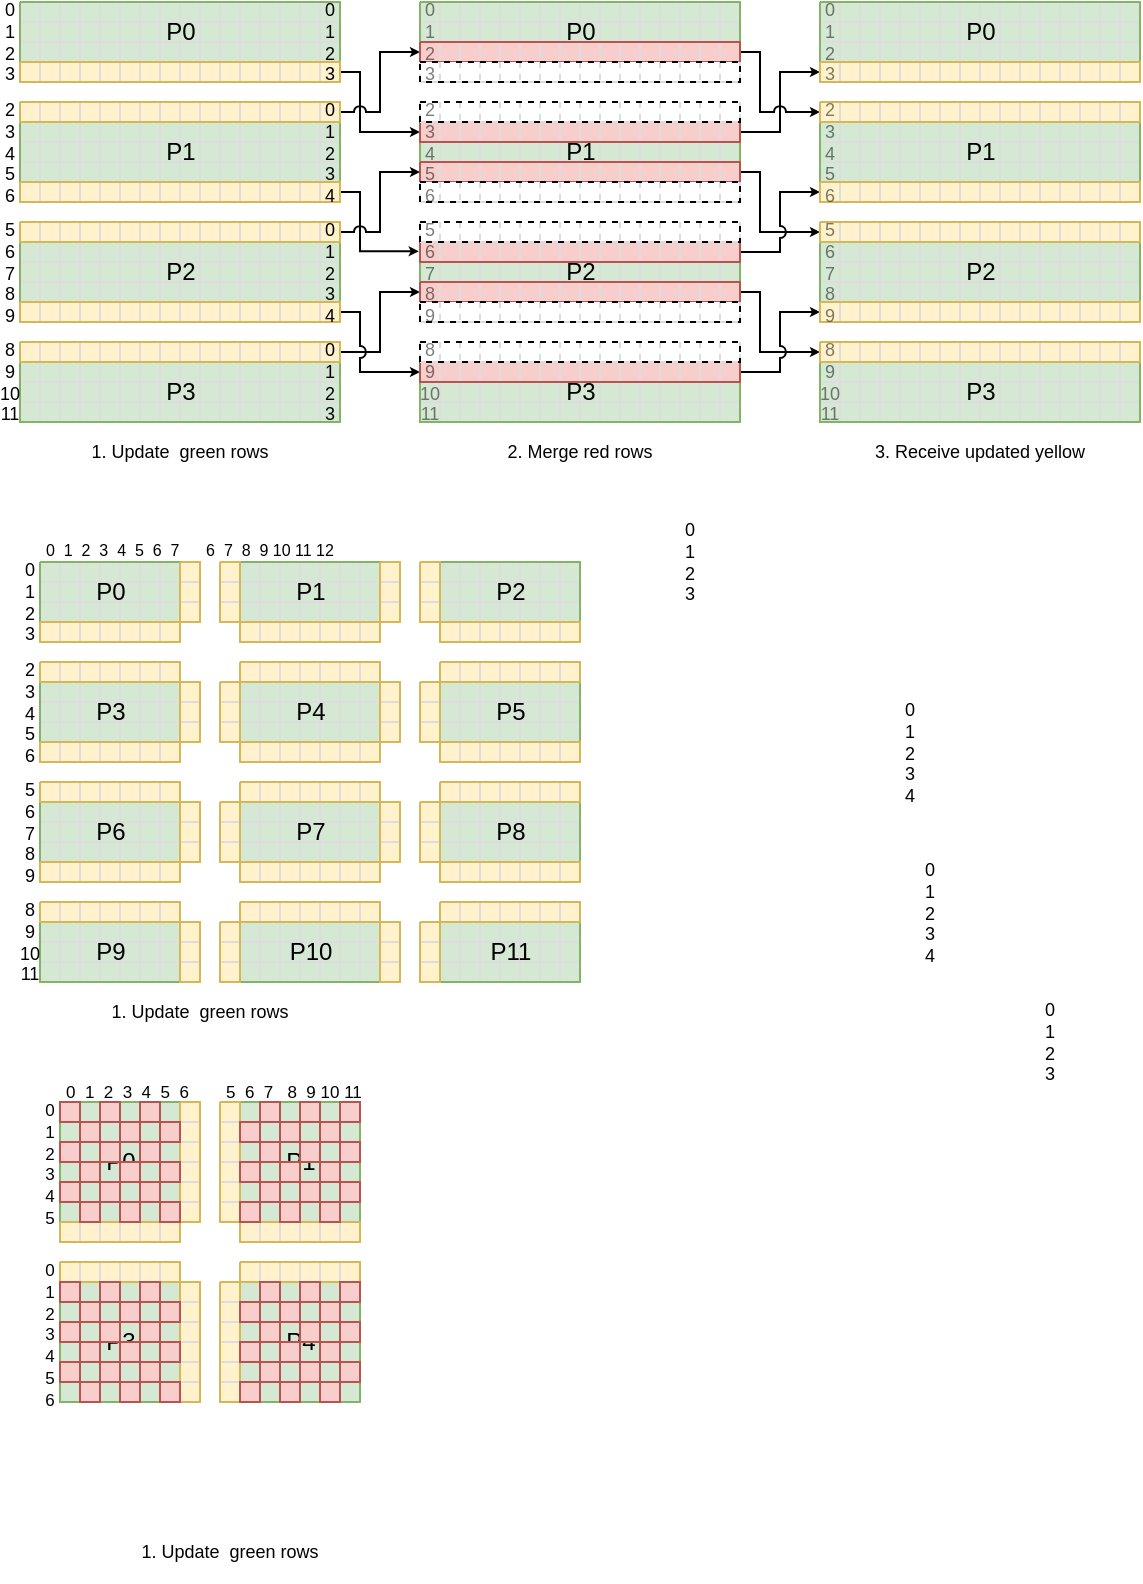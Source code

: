 <mxfile version="17.4.5" type="device"><diagram id="Ih0Ml9vMcTWya7vIQpbS" name="Page-1"><mxGraphModel dx="275" dy="148" grid="1" gridSize="10" guides="1" tooltips="1" connect="1" arrows="1" fold="1" page="1" pageScale="1" pageWidth="850" pageHeight="1100" math="0" shadow="0"><root><mxCell id="0"/><mxCell id="1" parent="0"/><mxCell id="VOwYthwgzwizTj71VB_E-21" value="P1" style="verticalLabelPosition=middle;verticalAlign=middle;html=1;shape=mxgraph.basic.patternFillRect;fillStyle=grid;step=10;fillStrokeWidth=1;fillStrokeColor=#dddddd;glass=0;sketch=0;fillColor=#d5e8d4;strokeColor=#82b366;labelPosition=center;align=center;" parent="1" vertex="1"><mxGeometry x="320" y="180" width="160" height="30" as="geometry"/></mxCell><mxCell id="VOwYthwgzwizTj71VB_E-2" value="P0" style="verticalLabelPosition=middle;verticalAlign=middle;html=1;shape=mxgraph.basic.patternFillRect;fillStyle=grid;step=10;fillStrokeWidth=1;fillStrokeColor=#dddddd;glass=0;sketch=0;fillColor=#d5e8d4;strokeColor=#82b366;spacing=0;labelPosition=center;align=center;" parent="1" vertex="1"><mxGeometry x="120" y="120" width="160" height="30" as="geometry"/></mxCell><mxCell id="VOwYthwgzwizTj71VB_E-40" style="edgeStyle=orthogonalEdgeStyle;rounded=0;orthogonalLoop=1;jettySize=auto;html=1;exitX=1;exitY=0.5;exitDx=0;exitDy=0;exitPerimeter=0;entryX=0;entryY=0.5;entryDx=0;entryDy=0;entryPerimeter=0;fontSize=9;endSize=2;jumpStyle=arc;" parent="1" source="VOwYthwgzwizTj71VB_E-3" target="VOwYthwgzwizTj71VB_E-20" edge="1"><mxGeometry relative="1" as="geometry"><Array as="points"><mxPoint x="290" y="155"/><mxPoint x="290" y="185"/></Array></mxGeometry></mxCell><mxCell id="VOwYthwgzwizTj71VB_E-3" value="" style="verticalLabelPosition=bottom;verticalAlign=top;html=1;shape=mxgraph.basic.patternFillRect;fillStyle=grid;step=10;fillStrokeWidth=1;fillStrokeColor=#dddddd;glass=0;sketch=0;fillColor=#fff2cc;strokeColor=#d6b656;" parent="1" vertex="1"><mxGeometry x="120" y="150" width="160" height="10" as="geometry"/></mxCell><mxCell id="VOwYthwgzwizTj71VB_E-4" value="P1" style="verticalLabelPosition=middle;verticalAlign=middle;html=1;shape=mxgraph.basic.patternFillRect;fillStyle=grid;step=10;fillStrokeWidth=1;fillStrokeColor=#dddddd;glass=0;sketch=0;fillColor=#d5e8d4;strokeColor=#82b366;labelPosition=center;align=center;" parent="1" vertex="1"><mxGeometry x="120" y="180" width="160" height="30" as="geometry"/></mxCell><mxCell id="VOwYthwgzwizTj71VB_E-39" style="edgeStyle=orthogonalEdgeStyle;rounded=0;orthogonalLoop=1;jettySize=auto;html=1;exitX=1;exitY=0.5;exitDx=0;exitDy=0;exitPerimeter=0;entryX=0;entryY=0.5;entryDx=0;entryDy=0;entryPerimeter=0;fontSize=9;endSize=2;jumpStyle=arc;" parent="1" source="VOwYthwgzwizTj71VB_E-5" target="VOwYthwgzwizTj71VB_E-22" edge="1"><mxGeometry relative="1" as="geometry"/></mxCell><mxCell id="VOwYthwgzwizTj71VB_E-5" value="" style="verticalLabelPosition=bottom;verticalAlign=top;html=1;shape=mxgraph.basic.patternFillRect;fillStyle=grid;step=10;fillStrokeWidth=1;fillStrokeColor=#dddddd;glass=0;sketch=0;fillColor=#fff2cc;strokeColor=#d6b656;" parent="1" vertex="1"><mxGeometry x="120" y="170" width="160" height="10" as="geometry"/></mxCell><mxCell id="VOwYthwgzwizTj71VB_E-41" style="edgeStyle=orthogonalEdgeStyle;rounded=0;jumpStyle=arc;orthogonalLoop=1;jettySize=auto;html=1;exitX=1;exitY=0.5;exitDx=0;exitDy=0;exitPerimeter=0;entryX=-0.004;entryY=0.154;entryDx=0;entryDy=0;entryPerimeter=0;fontSize=9;endSize=2;" parent="1" source="VOwYthwgzwizTj71VB_E-6" target="VOwYthwgzwizTj71VB_E-27" edge="1"><mxGeometry relative="1" as="geometry"><Array as="points"><mxPoint x="290" y="215"/><mxPoint x="290" y="245"/></Array></mxGeometry></mxCell><mxCell id="VOwYthwgzwizTj71VB_E-6" value="" style="verticalLabelPosition=bottom;verticalAlign=top;html=1;shape=mxgraph.basic.patternFillRect;fillStyle=grid;step=10;fillStrokeWidth=1;fillStrokeColor=#dddddd;glass=0;sketch=0;fillColor=#fff2cc;strokeColor=#d6b656;" parent="1" vertex="1"><mxGeometry x="120" y="210" width="160" height="10" as="geometry"/></mxCell><mxCell id="VOwYthwgzwizTj71VB_E-10" value="P2" style="verticalLabelPosition=middle;verticalAlign=middle;html=1;shape=mxgraph.basic.patternFillRect;fillStyle=grid;step=10;fillStrokeWidth=1;fillStrokeColor=#dddddd;glass=0;sketch=0;fillColor=#d5e8d4;strokeColor=#82b366;labelPosition=center;align=center;" parent="1" vertex="1"><mxGeometry x="120" y="240" width="160" height="30" as="geometry"/></mxCell><mxCell id="VOwYthwgzwizTj71VB_E-11" value="P3&lt;div style=&quot;text-align: justify&quot;&gt;&lt;/div&gt;" style="verticalLabelPosition=middle;verticalAlign=middle;html=1;shape=mxgraph.basic.patternFillRect;fillStyle=grid;step=10;fillStrokeWidth=1;fillStrokeColor=#dddddd;glass=0;sketch=0;fillColor=#d5e8d4;strokeColor=#82b366;labelPosition=center;align=center;" parent="1" vertex="1"><mxGeometry x="120" y="300" width="160" height="30" as="geometry"/></mxCell><mxCell id="VOwYthwgzwizTj71VB_E-13" value="0&lt;br style=&quot;font-size: 9px&quot;&gt;1&lt;br style=&quot;font-size: 9px&quot;&gt;2&lt;br style=&quot;font-size: 9px&quot;&gt;3" style="text;strokeColor=none;fillColor=none;align=center;verticalAlign=top;rounded=0;glass=0;sketch=0;spacing=0;fontSize=9;spacingTop=-6;whiteSpace=wrap;html=1;" parent="1" vertex="1"><mxGeometry x="110" y="120" width="10" height="40" as="geometry"/></mxCell><mxCell id="VOwYthwgzwizTj71VB_E-15" value="2&lt;br&gt;3&lt;br&gt;4&lt;br&gt;5&lt;br&gt;6" style="text;strokeColor=none;fillColor=none;align=center;verticalAlign=top;rounded=0;glass=0;sketch=0;spacing=0;fontSize=9;spacingTop=-6;whiteSpace=wrap;html=1;" parent="1" vertex="1"><mxGeometry x="110" y="170" width="10" height="50" as="geometry"/></mxCell><mxCell id="VOwYthwgzwizTj71VB_E-16" value="5&lt;br&gt;6&lt;br&gt;7&lt;br&gt;8&lt;br&gt;9" style="text;strokeColor=none;fillColor=none;align=center;verticalAlign=top;rounded=0;glass=0;sketch=0;spacing=0;fontSize=9;spacingTop=-6;whiteSpace=wrap;html=1;" parent="1" vertex="1"><mxGeometry x="110" y="230" width="10" height="50" as="geometry"/></mxCell><mxCell id="VOwYthwgzwizTj71VB_E-17" value="8&lt;br&gt;9&lt;br&gt;10&lt;br&gt;11" style="text;strokeColor=none;fillColor=none;align=center;verticalAlign=top;rounded=0;glass=0;sketch=0;spacing=0;fontSize=9;spacingTop=-6;whiteSpace=wrap;html=1;" parent="1" vertex="1"><mxGeometry x="110" y="290" width="10" height="40" as="geometry"/></mxCell><mxCell id="VOwYthwgzwizTj71VB_E-18" value="&lt;div&gt;&lt;span&gt;1. Update&amp;nbsp; green rows&lt;/span&gt;&lt;/div&gt;" style="text;html=1;strokeColor=none;fillColor=none;align=center;verticalAlign=middle;whiteSpace=wrap;rounded=0;glass=0;sketch=0;fontSize=9;" parent="1" vertex="1"><mxGeometry x="120" y="330" width="160" height="30" as="geometry"/></mxCell><mxCell id="VOwYthwgzwizTj71VB_E-19" value="P0" style="verticalLabelPosition=middle;verticalAlign=middle;html=1;shape=mxgraph.basic.patternFillRect;fillStyle=grid;step=10;fillStrokeWidth=1;fillStrokeColor=#dddddd;glass=0;sketch=0;fillColor=#d5e8d4;strokeColor=#82b366;spacing=0;labelPosition=center;align=center;" parent="1" vertex="1"><mxGeometry x="320" y="120" width="160" height="30" as="geometry"/></mxCell><mxCell id="VOwYthwgzwizTj71VB_E-66" style="edgeStyle=orthogonalEdgeStyle;rounded=0;jumpStyle=arc;orthogonalLoop=1;jettySize=auto;html=1;exitX=1;exitY=0.5;exitDx=0;exitDy=0;exitPerimeter=0;entryX=0;entryY=0.5;entryDx=0;entryDy=0;entryPerimeter=0;fontSize=9;endSize=2;" parent="1" source="VOwYthwgzwizTj71VB_E-20" target="VOwYthwgzwizTj71VB_E-47" edge="1"><mxGeometry relative="1" as="geometry"/></mxCell><mxCell id="VOwYthwgzwizTj71VB_E-20" value="" style="verticalLabelPosition=bottom;verticalAlign=top;html=1;shape=mxgraph.basic.patternFillRect;fillStyle=grid;step=10;fillStrokeWidth=1;fillStrokeColor=#dddddd;glass=0;sketch=0;fillColor=#f8cecc;strokeColor=#b85450;" parent="1" vertex="1"><mxGeometry x="320" y="180" width="160" height="10" as="geometry"/></mxCell><mxCell id="VOwYthwgzwizTj71VB_E-67" style="edgeStyle=orthogonalEdgeStyle;rounded=0;jumpStyle=arc;orthogonalLoop=1;jettySize=auto;html=1;exitX=1;exitY=0.5;exitDx=0;exitDy=0;exitPerimeter=0;entryX=0;entryY=0.5;entryDx=0;entryDy=0;entryPerimeter=0;fontSize=9;endSize=2;" parent="1" source="VOwYthwgzwizTj71VB_E-22" target="VOwYthwgzwizTj71VB_E-49" edge="1"><mxGeometry relative="1" as="geometry"><Array as="points"><mxPoint x="490" y="145"/><mxPoint x="490" y="175"/></Array></mxGeometry></mxCell><mxCell id="VOwYthwgzwizTj71VB_E-22" value="" style="verticalLabelPosition=bottom;verticalAlign=top;html=1;shape=mxgraph.basic.patternFillRect;fillStyle=grid;step=10;fillStrokeWidth=1;fillStrokeColor=#dddddd;glass=0;sketch=0;fillColor=#f8cecc;strokeColor=#b85450;" parent="1" vertex="1"><mxGeometry x="320" y="140" width="160" height="10" as="geometry"/></mxCell><mxCell id="VOwYthwgzwizTj71VB_E-65" style="edgeStyle=orthogonalEdgeStyle;rounded=0;jumpStyle=arc;orthogonalLoop=1;jettySize=auto;html=1;exitX=1;exitY=0.5;exitDx=0;exitDy=0;exitPerimeter=0;entryX=0;entryY=0.5;entryDx=0;entryDy=0;entryPerimeter=0;fontSize=9;endSize=2;" parent="1" source="VOwYthwgzwizTj71VB_E-23" target="VOwYthwgzwizTj71VB_E-57" edge="1"><mxGeometry relative="1" as="geometry"><Array as="points"><mxPoint x="490" y="205"/><mxPoint x="490" y="235"/></Array></mxGeometry></mxCell><mxCell id="VOwYthwgzwizTj71VB_E-23" value="" style="verticalLabelPosition=bottom;verticalAlign=top;html=1;shape=mxgraph.basic.patternFillRect;fillStyle=grid;step=10;fillStrokeWidth=1;fillStrokeColor=#dddddd;glass=0;sketch=0;fillColor=#f8cecc;strokeColor=#b85450;" parent="1" vertex="1"><mxGeometry x="320" y="200" width="160" height="10" as="geometry"/></mxCell><mxCell id="VOwYthwgzwizTj71VB_E-27" value="P2" style="verticalLabelPosition=middle;verticalAlign=middle;html=1;shape=mxgraph.basic.patternFillRect;fillStyle=grid;step=10;fillStrokeWidth=1;fillStrokeColor=#dddddd;glass=0;sketch=0;fillColor=#d5e8d4;strokeColor=#82b366;labelPosition=center;align=center;" parent="1" vertex="1"><mxGeometry x="320" y="240" width="160" height="30" as="geometry"/></mxCell><mxCell id="VOwYthwgzwizTj71VB_E-28" value="P3&lt;div style=&quot;text-align: justify&quot;&gt;&lt;/div&gt;" style="verticalLabelPosition=middle;verticalAlign=middle;html=1;shape=mxgraph.basic.patternFillRect;fillStyle=grid;step=10;fillStrokeWidth=1;fillStrokeColor=#dddddd;glass=0;sketch=0;fillColor=#d5e8d4;strokeColor=#82b366;labelPosition=center;align=center;" parent="1" vertex="1"><mxGeometry x="320" y="300" width="160" height="30" as="geometry"/></mxCell><mxCell id="VOwYthwgzwizTj71VB_E-33" value="" style="verticalLabelPosition=bottom;verticalAlign=top;html=1;shape=mxgraph.basic.patternFillRect;fillStyle=grid;step=10;fillStrokeWidth=1;fillStrokeColor=#dddddd;glass=0;sketch=0;dashed=1;" parent="1" vertex="1"><mxGeometry x="320" y="150" width="160" height="10" as="geometry"/></mxCell><mxCell id="VOwYthwgzwizTj71VB_E-34" value="" style="verticalLabelPosition=bottom;verticalAlign=top;html=1;shape=mxgraph.basic.patternFillRect;fillStyle=grid;step=10;fillStrokeWidth=1;fillStrokeColor=#dddddd;glass=0;sketch=0;dashed=1;" parent="1" vertex="1"><mxGeometry x="320" y="170" width="160" height="10" as="geometry"/></mxCell><mxCell id="VOwYthwgzwizTj71VB_E-35" value="" style="verticalLabelPosition=bottom;verticalAlign=top;html=1;shape=mxgraph.basic.patternFillRect;fillStyle=grid;step=10;fillStrokeWidth=1;fillStrokeColor=#dddddd;glass=0;sketch=0;dashed=1;" parent="1" vertex="1"><mxGeometry x="320" y="210" width="160" height="10" as="geometry"/></mxCell><mxCell id="VOwYthwgzwizTj71VB_E-64" style="edgeStyle=orthogonalEdgeStyle;rounded=0;jumpStyle=arc;orthogonalLoop=1;jettySize=auto;html=1;exitX=1;exitY=0.5;exitDx=0;exitDy=0;exitPerimeter=0;entryX=0;entryY=0.5;entryDx=0;entryDy=0;entryPerimeter=0;fontSize=9;endSize=2;" parent="1" source="VOwYthwgzwizTj71VB_E-24" target="VOwYthwgzwizTj71VB_E-50" edge="1"><mxGeometry relative="1" as="geometry"/></mxCell><mxCell id="VOwYthwgzwizTj71VB_E-24" value="" style="verticalLabelPosition=bottom;verticalAlign=top;html=1;shape=mxgraph.basic.patternFillRect;fillStyle=grid;step=10;fillStrokeWidth=1;fillStrokeColor=#dddddd;glass=0;sketch=0;fillColor=#f8cecc;strokeColor=#b85450;" parent="1" vertex="1"><mxGeometry x="320" y="240" width="160" height="10" as="geometry"/></mxCell><mxCell id="VOwYthwgzwizTj71VB_E-36" value="" style="verticalLabelPosition=bottom;verticalAlign=top;html=1;shape=mxgraph.basic.patternFillRect;fillStyle=grid;step=10;fillStrokeWidth=1;fillStrokeColor=#dddddd;glass=0;sketch=0;dashed=1;" parent="1" vertex="1"><mxGeometry x="320" y="230" width="160" height="10" as="geometry"/></mxCell><mxCell id="VOwYthwgzwizTj71VB_E-42" style="edgeStyle=orthogonalEdgeStyle;rounded=0;jumpStyle=arc;orthogonalLoop=1;jettySize=auto;html=1;exitX=1;exitY=0.5;exitDx=0;exitDy=0;exitPerimeter=0;entryX=0;entryY=0.5;entryDx=0;entryDy=0;entryPerimeter=0;fontSize=9;endSize=2;" parent="1" source="VOwYthwgzwizTj71VB_E-7" target="VOwYthwgzwizTj71VB_E-23" edge="1"><mxGeometry relative="1" as="geometry"/></mxCell><mxCell id="VOwYthwgzwizTj71VB_E-7" value="" style="verticalLabelPosition=bottom;verticalAlign=top;html=1;shape=mxgraph.basic.patternFillRect;fillStyle=grid;step=10;fillStrokeWidth=1;fillStrokeColor=#dddddd;glass=0;sketch=0;fillColor=#fff2cc;strokeColor=#d6b656;" parent="1" vertex="1"><mxGeometry x="120" y="230" width="160" height="10" as="geometry"/></mxCell><mxCell id="VOwYthwgzwizTj71VB_E-43" style="edgeStyle=orthogonalEdgeStyle;rounded=0;jumpStyle=arc;orthogonalLoop=1;jettySize=auto;html=1;exitX=1;exitY=0.5;exitDx=0;exitDy=0;exitPerimeter=0;entryX=0;entryY=0.5;entryDx=0;entryDy=0;entryPerimeter=0;fontSize=9;endSize=2;" parent="1" source="VOwYthwgzwizTj71VB_E-9" target="VOwYthwgzwizTj71VB_E-25" edge="1"><mxGeometry relative="1" as="geometry"/></mxCell><mxCell id="VOwYthwgzwizTj71VB_E-9" value="" style="verticalLabelPosition=bottom;verticalAlign=top;html=1;shape=mxgraph.basic.patternFillRect;fillStyle=grid;step=10;fillStrokeWidth=1;fillStrokeColor=#dddddd;glass=0;sketch=0;fillColor=#fff2cc;strokeColor=#d6b656;" parent="1" vertex="1"><mxGeometry x="120" y="290" width="160" height="10" as="geometry"/></mxCell><mxCell id="VOwYthwgzwizTj71VB_E-44" style="edgeStyle=orthogonalEdgeStyle;rounded=0;jumpStyle=arc;orthogonalLoop=1;jettySize=auto;html=1;exitX=1;exitY=0.5;exitDx=0;exitDy=0;exitPerimeter=0;entryX=0;entryY=0.5;entryDx=0;entryDy=0;entryPerimeter=0;fontSize=9;endSize=2;" parent="1" source="VOwYthwgzwizTj71VB_E-8" target="VOwYthwgzwizTj71VB_E-26" edge="1"><mxGeometry relative="1" as="geometry"><Array as="points"><mxPoint x="290" y="275"/><mxPoint x="290" y="305"/></Array></mxGeometry></mxCell><mxCell id="VOwYthwgzwizTj71VB_E-8" value="" style="verticalLabelPosition=bottom;verticalAlign=top;html=1;shape=mxgraph.basic.patternFillRect;fillStyle=grid;step=10;fillStrokeWidth=1;fillStrokeColor=#dddddd;glass=0;sketch=0;fillColor=#fff2cc;strokeColor=#d6b656;" parent="1" vertex="1"><mxGeometry x="120" y="270" width="160" height="10" as="geometry"/></mxCell><mxCell id="VOwYthwgzwizTj71VB_E-62" style="edgeStyle=orthogonalEdgeStyle;rounded=0;jumpStyle=arc;orthogonalLoop=1;jettySize=auto;html=1;exitX=1;exitY=0.5;exitDx=0;exitDy=0;exitPerimeter=0;entryX=0;entryY=0.5;entryDx=0;entryDy=0;entryPerimeter=0;fontSize=9;endSize=2;" parent="1" source="VOwYthwgzwizTj71VB_E-25" target="VOwYthwgzwizTj71VB_E-58" edge="1"><mxGeometry relative="1" as="geometry"><Array as="points"><mxPoint x="490" y="265"/><mxPoint x="490" y="295"/></Array></mxGeometry></mxCell><mxCell id="VOwYthwgzwizTj71VB_E-25" value="" style="verticalLabelPosition=bottom;verticalAlign=top;html=1;shape=mxgraph.basic.patternFillRect;fillStyle=grid;step=10;fillStrokeWidth=1;fillStrokeColor=#dddddd;glass=0;sketch=0;fillColor=#f8cecc;strokeColor=#b85450;" parent="1" vertex="1"><mxGeometry x="320" y="260" width="160" height="10" as="geometry"/></mxCell><mxCell id="VOwYthwgzwizTj71VB_E-60" style="edgeStyle=orthogonalEdgeStyle;rounded=0;jumpStyle=arc;orthogonalLoop=1;jettySize=auto;html=1;exitX=1;exitY=0.5;exitDx=0;exitDy=0;exitPerimeter=0;entryX=0;entryY=0.5;entryDx=0;entryDy=0;entryPerimeter=0;fontSize=9;endSize=2;" parent="1" source="VOwYthwgzwizTj71VB_E-26" target="VOwYthwgzwizTj71VB_E-59" edge="1"><mxGeometry relative="1" as="geometry"/></mxCell><mxCell id="VOwYthwgzwizTj71VB_E-26" value="" style="verticalLabelPosition=bottom;verticalAlign=top;html=1;shape=mxgraph.basic.patternFillRect;fillStyle=grid;step=10;fillStrokeWidth=1;fillStrokeColor=#dddddd;glass=0;sketch=0;fillColor=#f8cecc;strokeColor=#b85450;" parent="1" vertex="1"><mxGeometry x="320" y="300" width="160" height="10" as="geometry"/></mxCell><mxCell id="VOwYthwgzwizTj71VB_E-37" value="" style="verticalLabelPosition=bottom;verticalAlign=top;html=1;shape=mxgraph.basic.patternFillRect;fillStyle=grid;step=10;fillStrokeWidth=1;fillStrokeColor=#dddddd;glass=0;sketch=0;dashed=1;" parent="1" vertex="1"><mxGeometry x="320" y="270" width="160" height="10" as="geometry"/></mxCell><mxCell id="VOwYthwgzwizTj71VB_E-38" value="" style="verticalLabelPosition=bottom;verticalAlign=top;html=1;shape=mxgraph.basic.patternFillRect;fillStyle=grid;step=10;fillStrokeWidth=1;fillStrokeColor=#dddddd;glass=0;sketch=0;dashed=1;" parent="1" vertex="1"><mxGeometry x="320" y="290" width="160" height="10" as="geometry"/></mxCell><mxCell id="VOwYthwgzwizTj71VB_E-45" value="&lt;span&gt;2. Merge red rows&lt;/span&gt;" style="text;html=1;strokeColor=none;fillColor=none;align=center;verticalAlign=middle;whiteSpace=wrap;rounded=0;glass=0;sketch=0;fontSize=9;" parent="1" vertex="1"><mxGeometry x="320" y="330" width="160" height="30" as="geometry"/></mxCell><mxCell id="VOwYthwgzwizTj71VB_E-32" value="8&lt;br&gt;9&lt;br&gt;10&lt;br&gt;11" style="text;strokeColor=none;fillColor=none;align=center;verticalAlign=top;rounded=0;glass=0;sketch=0;spacing=0;fontSize=9;spacingTop=-6;whiteSpace=wrap;html=1;textOpacity=50;" parent="1" vertex="1"><mxGeometry x="320" y="290" width="10" height="40" as="geometry"/></mxCell><mxCell id="VOwYthwgzwizTj71VB_E-31" value="5&lt;br&gt;6&lt;br&gt;7&lt;br&gt;8&lt;br&gt;9" style="text;strokeColor=none;fillColor=none;align=center;verticalAlign=top;rounded=0;glass=0;sketch=0;spacing=0;fontSize=9;spacingTop=-6;whiteSpace=wrap;html=1;textOpacity=50;" parent="1" vertex="1"><mxGeometry x="320" y="230" width="10" height="50" as="geometry"/></mxCell><mxCell id="VOwYthwgzwizTj71VB_E-30" value="2&lt;br&gt;3&lt;br&gt;4&lt;br&gt;5&lt;br&gt;6" style="text;strokeColor=none;fillColor=none;align=center;verticalAlign=top;rounded=0;glass=0;sketch=0;spacing=0;fontSize=9;spacingTop=-6;whiteSpace=wrap;html=1;textOpacity=50;" parent="1" vertex="1"><mxGeometry x="320" y="170" width="10" height="50" as="geometry"/></mxCell><mxCell id="VOwYthwgzwizTj71VB_E-29" value="0&lt;br style=&quot;font-size: 9px&quot;&gt;1&lt;br style=&quot;font-size: 9px&quot;&gt;2&lt;br&gt;3" style="text;strokeColor=none;fillColor=none;align=center;verticalAlign=top;rounded=0;glass=0;sketch=0;spacing=0;fontSize=9;spacingTop=-6;whiteSpace=wrap;html=1;textOpacity=50;" parent="1" vertex="1"><mxGeometry x="320" y="120" width="10" height="40" as="geometry"/></mxCell><mxCell id="VOwYthwgzwizTj71VB_E-46" value="P0" style="verticalLabelPosition=middle;verticalAlign=middle;html=1;shape=mxgraph.basic.patternFillRect;fillStyle=grid;step=10;fillStrokeWidth=1;fillStrokeColor=#dddddd;glass=0;sketch=0;fillColor=#d5e8d4;strokeColor=#82b366;spacing=0;labelPosition=center;align=center;" parent="1" vertex="1"><mxGeometry x="520" y="120" width="160" height="30" as="geometry"/></mxCell><mxCell id="VOwYthwgzwizTj71VB_E-47" value="" style="verticalLabelPosition=bottom;verticalAlign=top;html=1;shape=mxgraph.basic.patternFillRect;fillStyle=grid;step=10;fillStrokeWidth=1;fillStrokeColor=#dddddd;glass=0;sketch=0;fillColor=#fff2cc;strokeColor=#d6b656;" parent="1" vertex="1"><mxGeometry x="520" y="150" width="160" height="10" as="geometry"/></mxCell><mxCell id="VOwYthwgzwizTj71VB_E-48" value="P1" style="verticalLabelPosition=middle;verticalAlign=middle;html=1;shape=mxgraph.basic.patternFillRect;fillStyle=grid;step=10;fillStrokeWidth=1;fillStrokeColor=#dddddd;glass=0;sketch=0;fillColor=#d5e8d4;strokeColor=#82b366;labelPosition=center;align=center;" parent="1" vertex="1"><mxGeometry x="520" y="180" width="160" height="30" as="geometry"/></mxCell><mxCell id="VOwYthwgzwizTj71VB_E-49" value="" style="verticalLabelPosition=bottom;verticalAlign=top;html=1;shape=mxgraph.basic.patternFillRect;fillStyle=grid;step=10;fillStrokeWidth=1;fillStrokeColor=#dddddd;glass=0;sketch=0;fillColor=#fff2cc;strokeColor=#d6b656;" parent="1" vertex="1"><mxGeometry x="520" y="170" width="160" height="10" as="geometry"/></mxCell><mxCell id="VOwYthwgzwizTj71VB_E-50" value="" style="verticalLabelPosition=bottom;verticalAlign=top;html=1;shape=mxgraph.basic.patternFillRect;fillStyle=grid;step=10;fillStrokeWidth=1;fillStrokeColor=#dddddd;glass=0;sketch=0;fillColor=#fff2cc;strokeColor=#d6b656;" parent="1" vertex="1"><mxGeometry x="520" y="210" width="160" height="10" as="geometry"/></mxCell><mxCell id="VOwYthwgzwizTj71VB_E-51" value="P2" style="verticalLabelPosition=middle;verticalAlign=middle;html=1;shape=mxgraph.basic.patternFillRect;fillStyle=grid;step=10;fillStrokeWidth=1;fillStrokeColor=#dddddd;glass=0;sketch=0;fillColor=#d5e8d4;strokeColor=#82b366;labelPosition=center;align=center;" parent="1" vertex="1"><mxGeometry x="520" y="240" width="160" height="30" as="geometry"/></mxCell><mxCell id="VOwYthwgzwizTj71VB_E-52" value="P3&lt;div style=&quot;text-align: justify&quot;&gt;&lt;/div&gt;" style="verticalLabelPosition=middle;verticalAlign=middle;html=1;shape=mxgraph.basic.patternFillRect;fillStyle=grid;step=10;fillStrokeWidth=1;fillStrokeColor=#dddddd;glass=0;sketch=0;fillColor=#d5e8d4;strokeColor=#82b366;labelPosition=center;align=center;" parent="1" vertex="1"><mxGeometry x="520" y="300" width="160" height="30" as="geometry"/></mxCell><mxCell id="VOwYthwgzwizTj71VB_E-57" value="" style="verticalLabelPosition=bottom;verticalAlign=top;html=1;shape=mxgraph.basic.patternFillRect;fillStyle=grid;step=10;fillStrokeWidth=1;fillStrokeColor=#dddddd;glass=0;sketch=0;fillColor=#fff2cc;strokeColor=#d6b656;" parent="1" vertex="1"><mxGeometry x="520" y="230" width="160" height="10" as="geometry"/></mxCell><mxCell id="VOwYthwgzwizTj71VB_E-58" value="" style="verticalLabelPosition=bottom;verticalAlign=top;html=1;shape=mxgraph.basic.patternFillRect;fillStyle=grid;step=10;fillStrokeWidth=1;fillStrokeColor=#dddddd;glass=0;sketch=0;fillColor=#fff2cc;strokeColor=#d6b656;" parent="1" vertex="1"><mxGeometry x="520" y="290" width="160" height="10" as="geometry"/></mxCell><mxCell id="VOwYthwgzwizTj71VB_E-59" value="" style="verticalLabelPosition=bottom;verticalAlign=top;html=1;shape=mxgraph.basic.patternFillRect;fillStyle=grid;step=10;fillStrokeWidth=1;fillStrokeColor=#dddddd;glass=0;sketch=0;fillColor=#fff2cc;strokeColor=#d6b656;" parent="1" vertex="1"><mxGeometry x="520" y="270" width="160" height="10" as="geometry"/></mxCell><mxCell id="VOwYthwgzwizTj71VB_E-53" value="0&lt;br style=&quot;font-size: 9px&quot;&gt;1&lt;br style=&quot;font-size: 9px&quot;&gt;2&lt;br style=&quot;font-size: 9px&quot;&gt;3" style="text;strokeColor=none;fillColor=none;align=center;verticalAlign=top;rounded=0;glass=0;sketch=0;spacing=0;fontSize=9;spacingTop=-6;whiteSpace=wrap;html=1;textOpacity=50;" parent="1" vertex="1"><mxGeometry x="520" y="120" width="10" height="40" as="geometry"/></mxCell><mxCell id="VOwYthwgzwizTj71VB_E-54" value="2&lt;br&gt;3&lt;br&gt;4&lt;br&gt;5&lt;br&gt;6" style="text;strokeColor=none;fillColor=none;align=center;verticalAlign=top;rounded=0;glass=0;sketch=0;spacing=0;fontSize=9;spacingTop=-6;whiteSpace=wrap;html=1;textOpacity=50;" parent="1" vertex="1"><mxGeometry x="520" y="170" width="10" height="50" as="geometry"/></mxCell><mxCell id="VOwYthwgzwizTj71VB_E-55" value="5&lt;br&gt;6&lt;br&gt;7&lt;br&gt;8&lt;br&gt;9" style="text;strokeColor=none;fillColor=none;align=center;verticalAlign=top;rounded=0;glass=0;sketch=0;spacing=0;fontSize=9;spacingTop=-6;whiteSpace=wrap;html=1;textOpacity=50;" parent="1" vertex="1"><mxGeometry x="520" y="230" width="10" height="50" as="geometry"/></mxCell><mxCell id="VOwYthwgzwizTj71VB_E-56" value="8&lt;br&gt;9&lt;br&gt;10&lt;br&gt;11" style="text;strokeColor=none;fillColor=none;align=center;verticalAlign=top;rounded=0;glass=0;sketch=0;spacing=0;fontSize=9;spacingTop=-6;whiteSpace=wrap;html=1;textOpacity=50;" parent="1" vertex="1"><mxGeometry x="520" y="290" width="10" height="40" as="geometry"/></mxCell><mxCell id="VOwYthwgzwizTj71VB_E-68" value="&lt;span&gt;3. Receive&amp;nbsp;updated yellow&lt;/span&gt;" style="text;html=1;strokeColor=none;fillColor=none;align=center;verticalAlign=middle;whiteSpace=wrap;rounded=0;glass=0;sketch=0;fontSize=9;" parent="1" vertex="1"><mxGeometry x="520" y="330" width="160" height="30" as="geometry"/></mxCell><mxCell id="VOwYthwgzwizTj71VB_E-71" value="0&lt;br&gt;1&lt;br&gt;2&lt;br&gt;3" style="text;strokeColor=none;fillColor=none;align=center;verticalAlign=top;rounded=0;glass=0;sketch=0;spacing=0;fontSize=9;spacingTop=-6;whiteSpace=wrap;html=1;" parent="1" vertex="1"><mxGeometry x="270" y="120" width="10" height="40" as="geometry"/></mxCell><mxCell id="VOwYthwgzwizTj71VB_E-72" value="0&lt;br&gt;1&lt;br&gt;2&lt;br&gt;3&lt;br&gt;4" style="text;strokeColor=none;fillColor=none;align=center;verticalAlign=top;rounded=0;glass=0;sketch=0;spacing=0;fontSize=9;spacingTop=-6;whiteSpace=wrap;html=1;" parent="1" vertex="1"><mxGeometry x="270" y="170" width="10" height="50" as="geometry"/></mxCell><mxCell id="VOwYthwgzwizTj71VB_E-73" value="0&lt;br&gt;1&lt;br&gt;2&lt;br&gt;3&lt;br&gt;4" style="text;strokeColor=none;fillColor=none;align=center;verticalAlign=top;rounded=0;glass=0;sketch=0;spacing=0;fontSize=9;spacingTop=-6;whiteSpace=wrap;html=1;" parent="1" vertex="1"><mxGeometry x="270" y="230" width="10" height="50" as="geometry"/></mxCell><mxCell id="VOwYthwgzwizTj71VB_E-74" value="0&lt;br&gt;1&lt;br&gt;2&lt;br&gt;3" style="text;strokeColor=none;fillColor=none;align=center;verticalAlign=top;rounded=0;glass=0;sketch=0;spacing=0;fontSize=9;spacingTop=-6;whiteSpace=wrap;html=1;" parent="1" vertex="1"><mxGeometry x="270" y="290" width="10" height="40" as="geometry"/></mxCell><mxCell id="VOwYthwgzwizTj71VB_E-75" value="P0" style="verticalLabelPosition=middle;verticalAlign=middle;html=1;shape=mxgraph.basic.patternFillRect;fillStyle=grid;step=10;fillStrokeWidth=1;fillStrokeColor=#dddddd;glass=0;sketch=0;fillColor=#d5e8d4;strokeColor=#82b366;spacing=0;labelPosition=center;align=center;" parent="1" vertex="1"><mxGeometry x="130" y="400" width="70" height="30" as="geometry"/></mxCell><mxCell id="VOwYthwgzwizTj71VB_E-76" value="" style="verticalLabelPosition=bottom;verticalAlign=top;html=1;shape=mxgraph.basic.patternFillRect;fillStyle=grid;step=10;fillStrokeWidth=1;fillStrokeColor=#dddddd;glass=0;sketch=0;fillColor=#fff2cc;strokeColor=#d6b656;" parent="1" vertex="1"><mxGeometry x="130" y="430" width="70" height="10" as="geometry"/></mxCell><mxCell id="VOwYthwgzwizTj71VB_E-77" value="P3" style="verticalLabelPosition=middle;verticalAlign=middle;html=1;shape=mxgraph.basic.patternFillRect;fillStyle=grid;step=10;fillStrokeWidth=1;fillStrokeColor=#dddddd;glass=0;sketch=0;fillColor=#d5e8d4;strokeColor=#82b366;labelPosition=center;align=center;" parent="1" vertex="1"><mxGeometry x="130" y="460" width="70" height="30" as="geometry"/></mxCell><mxCell id="VOwYthwgzwizTj71VB_E-78" value="" style="verticalLabelPosition=bottom;verticalAlign=top;html=1;shape=mxgraph.basic.patternFillRect;fillStyle=grid;step=10;fillStrokeWidth=1;fillStrokeColor=#dddddd;glass=0;sketch=0;fillColor=#fff2cc;strokeColor=#d6b656;" parent="1" vertex="1"><mxGeometry x="130" y="450" width="70" height="10" as="geometry"/></mxCell><mxCell id="VOwYthwgzwizTj71VB_E-79" value="" style="verticalLabelPosition=bottom;verticalAlign=top;html=1;shape=mxgraph.basic.patternFillRect;fillStyle=grid;step=10;fillStrokeWidth=1;fillStrokeColor=#dddddd;glass=0;sketch=0;fillColor=#fff2cc;strokeColor=#d6b656;" parent="1" vertex="1"><mxGeometry x="130" y="490" width="70" height="10" as="geometry"/></mxCell><mxCell id="VOwYthwgzwizTj71VB_E-80" value="P6" style="verticalLabelPosition=middle;verticalAlign=middle;html=1;shape=mxgraph.basic.patternFillRect;fillStyle=grid;step=10;fillStrokeWidth=1;fillStrokeColor=#dddddd;glass=0;sketch=0;fillColor=#d5e8d4;strokeColor=#82b366;labelPosition=center;align=center;" parent="1" vertex="1"><mxGeometry x="130" y="520" width="70" height="30" as="geometry"/></mxCell><mxCell id="VOwYthwgzwizTj71VB_E-81" value="P9&lt;div style=&quot;text-align: justify&quot;&gt;&lt;/div&gt;" style="verticalLabelPosition=middle;verticalAlign=middle;html=1;shape=mxgraph.basic.patternFillRect;fillStyle=grid;step=10;fillStrokeWidth=1;fillStrokeColor=#dddddd;glass=0;sketch=0;fillColor=#d5e8d4;strokeColor=#82b366;labelPosition=center;align=center;" parent="1" vertex="1"><mxGeometry x="130" y="580" width="70" height="30" as="geometry"/></mxCell><mxCell id="VOwYthwgzwizTj71VB_E-82" value="0&lt;br style=&quot;font-size: 9px&quot;&gt;1&lt;br style=&quot;font-size: 9px&quot;&gt;2&lt;br style=&quot;font-size: 9px&quot;&gt;3" style="text;strokeColor=none;fillColor=none;align=center;verticalAlign=top;rounded=0;glass=0;sketch=0;spacing=0;fontSize=9;spacingTop=-6;whiteSpace=wrap;html=1;" parent="1" vertex="1"><mxGeometry x="120" y="400" width="10" height="40" as="geometry"/></mxCell><mxCell id="VOwYthwgzwizTj71VB_E-83" value="2&lt;br&gt;3&lt;br&gt;4&lt;br&gt;5&lt;br&gt;6" style="text;strokeColor=none;fillColor=none;align=center;verticalAlign=top;rounded=0;glass=0;sketch=0;spacing=0;fontSize=9;spacingTop=-6;whiteSpace=wrap;html=1;" parent="1" vertex="1"><mxGeometry x="120" y="450" width="10" height="50" as="geometry"/></mxCell><mxCell id="VOwYthwgzwizTj71VB_E-84" value="5&lt;br&gt;6&lt;br&gt;7&lt;br&gt;8&lt;br&gt;9" style="text;strokeColor=none;fillColor=none;align=center;verticalAlign=top;rounded=0;glass=0;sketch=0;spacing=0;fontSize=9;spacingTop=-6;whiteSpace=wrap;html=1;" parent="1" vertex="1"><mxGeometry x="120" y="510" width="10" height="50" as="geometry"/></mxCell><mxCell id="VOwYthwgzwizTj71VB_E-85" value="8&lt;br&gt;9&lt;br&gt;10&lt;br&gt;11" style="text;strokeColor=none;fillColor=none;align=center;verticalAlign=top;rounded=0;glass=0;sketch=0;spacing=0;fontSize=9;spacingTop=-6;whiteSpace=wrap;html=1;" parent="1" vertex="1"><mxGeometry x="120" y="570" width="10" height="40" as="geometry"/></mxCell><mxCell id="VOwYthwgzwizTj71VB_E-86" value="&lt;div&gt;&lt;span&gt;1. Update&amp;nbsp; green rows&lt;/span&gt;&lt;/div&gt;" style="text;html=1;strokeColor=none;fillColor=none;align=center;verticalAlign=middle;whiteSpace=wrap;rounded=0;glass=0;sketch=0;fontSize=9;" parent="1" vertex="1"><mxGeometry x="130" y="610" width="160" height="30" as="geometry"/></mxCell><mxCell id="VOwYthwgzwizTj71VB_E-87" value="" style="verticalLabelPosition=bottom;verticalAlign=top;html=1;shape=mxgraph.basic.patternFillRect;fillStyle=grid;step=10;fillStrokeWidth=1;fillStrokeColor=#dddddd;glass=0;sketch=0;fillColor=#fff2cc;strokeColor=#d6b656;" parent="1" vertex="1"><mxGeometry x="130" y="510" width="70" height="10" as="geometry"/></mxCell><mxCell id="VOwYthwgzwizTj71VB_E-88" value="" style="verticalLabelPosition=bottom;verticalAlign=top;html=1;shape=mxgraph.basic.patternFillRect;fillStyle=grid;step=10;fillStrokeWidth=1;fillStrokeColor=#dddddd;glass=0;sketch=0;fillColor=#fff2cc;strokeColor=#d6b656;" parent="1" vertex="1"><mxGeometry x="130" y="570" width="70" height="10" as="geometry"/></mxCell><mxCell id="VOwYthwgzwizTj71VB_E-89" value="" style="verticalLabelPosition=bottom;verticalAlign=top;html=1;shape=mxgraph.basic.patternFillRect;fillStyle=grid;step=10;fillStrokeWidth=1;fillStrokeColor=#dddddd;glass=0;sketch=0;fillColor=#fff2cc;strokeColor=#d6b656;" parent="1" vertex="1"><mxGeometry x="130" y="550" width="70" height="10" as="geometry"/></mxCell><mxCell id="VOwYthwgzwizTj71VB_E-90" value="0&lt;br&gt;1&lt;br&gt;2&lt;br&gt;3" style="text;strokeColor=none;fillColor=none;align=center;verticalAlign=top;rounded=0;glass=0;sketch=0;spacing=0;fontSize=9;spacingTop=-6;whiteSpace=wrap;html=1;" parent="1" vertex="1"><mxGeometry x="450" y="380" width="10" height="40" as="geometry"/></mxCell><mxCell id="VOwYthwgzwizTj71VB_E-91" value="0&lt;br&gt;1&lt;br&gt;2&lt;br&gt;3&lt;br&gt;4" style="text;strokeColor=none;fillColor=none;align=center;verticalAlign=top;rounded=0;glass=0;sketch=0;spacing=0;fontSize=9;spacingTop=-6;whiteSpace=wrap;html=1;" parent="1" vertex="1"><mxGeometry x="560" y="470" width="10" height="50" as="geometry"/></mxCell><mxCell id="VOwYthwgzwizTj71VB_E-92" value="0&lt;br&gt;1&lt;br&gt;2&lt;br&gt;3&lt;br&gt;4" style="text;strokeColor=none;fillColor=none;align=center;verticalAlign=top;rounded=0;glass=0;sketch=0;spacing=0;fontSize=9;spacingTop=-6;whiteSpace=wrap;html=1;" parent="1" vertex="1"><mxGeometry x="570" y="550" width="10" height="50" as="geometry"/></mxCell><mxCell id="VOwYthwgzwizTj71VB_E-93" value="0&lt;br&gt;1&lt;br&gt;2&lt;br&gt;3" style="text;strokeColor=none;fillColor=none;align=center;verticalAlign=top;rounded=0;glass=0;sketch=0;spacing=0;fontSize=9;spacingTop=-6;whiteSpace=wrap;html=1;" parent="1" vertex="1"><mxGeometry x="630" y="620" width="10" height="40" as="geometry"/></mxCell><mxCell id="VOwYthwgzwizTj71VB_E-94" value="P1" style="verticalLabelPosition=middle;verticalAlign=middle;html=1;shape=mxgraph.basic.patternFillRect;fillStyle=grid;step=10;fillStrokeWidth=1;fillStrokeColor=#dddddd;glass=0;sketch=0;fillColor=#d5e8d4;strokeColor=#82b366;spacing=0;labelPosition=center;align=center;" parent="1" vertex="1"><mxGeometry x="230" y="400" width="70" height="30" as="geometry"/></mxCell><mxCell id="VOwYthwgzwizTj71VB_E-95" value="P2" style="verticalLabelPosition=middle;verticalAlign=middle;html=1;shape=mxgraph.basic.patternFillRect;fillStyle=grid;step=10;fillStrokeWidth=1;fillStrokeColor=#dddddd;glass=0;sketch=0;fillColor=#d5e8d4;strokeColor=#82b366;spacing=0;labelPosition=center;align=center;" parent="1" vertex="1"><mxGeometry x="330" y="400" width="70" height="30" as="geometry"/></mxCell><mxCell id="VOwYthwgzwizTj71VB_E-96" value="P4" style="verticalLabelPosition=middle;verticalAlign=middle;html=1;shape=mxgraph.basic.patternFillRect;fillStyle=grid;step=10;fillStrokeWidth=1;fillStrokeColor=#dddddd;glass=0;sketch=0;fillColor=#d5e8d4;strokeColor=#82b366;spacing=0;labelPosition=center;align=center;" parent="1" vertex="1"><mxGeometry x="230" y="460" width="70" height="30" as="geometry"/></mxCell><mxCell id="VOwYthwgzwizTj71VB_E-97" value="P5" style="verticalLabelPosition=middle;verticalAlign=middle;html=1;shape=mxgraph.basic.patternFillRect;fillStyle=grid;step=10;fillStrokeWidth=1;fillStrokeColor=#dddddd;glass=0;sketch=0;fillColor=#d5e8d4;strokeColor=#82b366;spacing=0;labelPosition=center;align=center;" parent="1" vertex="1"><mxGeometry x="330" y="460" width="70" height="30" as="geometry"/></mxCell><mxCell id="VOwYthwgzwizTj71VB_E-98" value="P7" style="verticalLabelPosition=middle;verticalAlign=middle;html=1;shape=mxgraph.basic.patternFillRect;fillStyle=grid;step=10;fillStrokeWidth=1;fillStrokeColor=#dddddd;glass=0;sketch=0;fillColor=#d5e8d4;strokeColor=#82b366;spacing=0;labelPosition=center;align=center;" parent="1" vertex="1"><mxGeometry x="230" y="520" width="70" height="30" as="geometry"/></mxCell><mxCell id="VOwYthwgzwizTj71VB_E-99" value="P8" style="verticalLabelPosition=middle;verticalAlign=middle;html=1;shape=mxgraph.basic.patternFillRect;fillStyle=grid;step=10;fillStrokeWidth=1;fillStrokeColor=#dddddd;glass=0;sketch=0;fillColor=#d5e8d4;strokeColor=#82b366;spacing=0;labelPosition=center;align=center;" parent="1" vertex="1"><mxGeometry x="330" y="520" width="70" height="30" as="geometry"/></mxCell><mxCell id="VOwYthwgzwizTj71VB_E-100" value="P10" style="verticalLabelPosition=middle;verticalAlign=middle;html=1;shape=mxgraph.basic.patternFillRect;fillStyle=grid;step=10;fillStrokeWidth=1;fillStrokeColor=#dddddd;glass=0;sketch=0;fillColor=#d5e8d4;strokeColor=#82b366;spacing=0;labelPosition=center;align=center;" parent="1" vertex="1"><mxGeometry x="230" y="580" width="70" height="30" as="geometry"/></mxCell><mxCell id="VOwYthwgzwizTj71VB_E-101" value="P11" style="verticalLabelPosition=middle;verticalAlign=middle;html=1;shape=mxgraph.basic.patternFillRect;fillStyle=grid;step=10;fillStrokeWidth=1;fillStrokeColor=#dddddd;glass=0;sketch=0;fillColor=#d5e8d4;strokeColor=#82b366;spacing=0;labelPosition=center;align=center;" parent="1" vertex="1"><mxGeometry x="330" y="580" width="70" height="30" as="geometry"/></mxCell><mxCell id="VOwYthwgzwizTj71VB_E-102" value="" style="verticalLabelPosition=bottom;verticalAlign=top;html=1;shape=mxgraph.basic.patternFillRect;fillStyle=grid;step=10;fillStrokeWidth=1;fillStrokeColor=#dddddd;glass=0;sketch=0;fillColor=#fff2cc;strokeColor=#d6b656;" parent="1" vertex="1"><mxGeometry x="200" y="400" width="10" height="30" as="geometry"/></mxCell><mxCell id="VOwYthwgzwizTj71VB_E-103" value="" style="verticalLabelPosition=bottom;verticalAlign=top;html=1;shape=mxgraph.basic.patternFillRect;fillStyle=grid;step=10;fillStrokeWidth=1;fillStrokeColor=#dddddd;glass=0;sketch=0;fillColor=#fff2cc;strokeColor=#d6b656;" parent="1" vertex="1"><mxGeometry x="220" y="400" width="10" height="30" as="geometry"/></mxCell><mxCell id="VOwYthwgzwizTj71VB_E-104" value="" style="verticalLabelPosition=bottom;verticalAlign=top;html=1;shape=mxgraph.basic.patternFillRect;fillStyle=grid;step=10;fillStrokeWidth=1;fillStrokeColor=#dddddd;glass=0;sketch=0;fillColor=#fff2cc;strokeColor=#d6b656;" parent="1" vertex="1"><mxGeometry x="300" y="400" width="10" height="30" as="geometry"/></mxCell><mxCell id="VOwYthwgzwizTj71VB_E-105" value="" style="verticalLabelPosition=bottom;verticalAlign=top;html=1;shape=mxgraph.basic.patternFillRect;fillStyle=grid;step=10;fillStrokeWidth=1;fillStrokeColor=#dddddd;glass=0;sketch=0;fillColor=#fff2cc;strokeColor=#d6b656;" parent="1" vertex="1"><mxGeometry x="320" y="400" width="10" height="30" as="geometry"/></mxCell><mxCell id="VOwYthwgzwizTj71VB_E-106" value="" style="verticalLabelPosition=bottom;verticalAlign=top;html=1;shape=mxgraph.basic.patternFillRect;fillStyle=grid;step=10;fillStrokeWidth=1;fillStrokeColor=#dddddd;glass=0;sketch=0;fillColor=#fff2cc;strokeColor=#d6b656;" parent="1" vertex="1"><mxGeometry x="300" y="460" width="10" height="30" as="geometry"/></mxCell><mxCell id="VOwYthwgzwizTj71VB_E-107" value="" style="verticalLabelPosition=bottom;verticalAlign=top;html=1;shape=mxgraph.basic.patternFillRect;fillStyle=grid;step=10;fillStrokeWidth=1;fillStrokeColor=#dddddd;glass=0;sketch=0;fillColor=#fff2cc;strokeColor=#d6b656;" parent="1" vertex="1"><mxGeometry x="320" y="460" width="10" height="30" as="geometry"/></mxCell><mxCell id="VOwYthwgzwizTj71VB_E-108" value="" style="verticalLabelPosition=bottom;verticalAlign=top;html=1;shape=mxgraph.basic.patternFillRect;fillStyle=grid;step=10;fillStrokeWidth=1;fillStrokeColor=#dddddd;glass=0;sketch=0;fillColor=#fff2cc;strokeColor=#d6b656;" parent="1" vertex="1"><mxGeometry x="300" y="520" width="10" height="30" as="geometry"/></mxCell><mxCell id="VOwYthwgzwizTj71VB_E-109" value="" style="verticalLabelPosition=bottom;verticalAlign=top;html=1;shape=mxgraph.basic.patternFillRect;fillStyle=grid;step=10;fillStrokeWidth=1;fillStrokeColor=#dddddd;glass=0;sketch=0;fillColor=#fff2cc;strokeColor=#d6b656;" parent="1" vertex="1"><mxGeometry x="320" y="520" width="10" height="30" as="geometry"/></mxCell><mxCell id="VOwYthwgzwizTj71VB_E-110" value="" style="verticalLabelPosition=bottom;verticalAlign=top;html=1;shape=mxgraph.basic.patternFillRect;fillStyle=grid;step=10;fillStrokeWidth=1;fillStrokeColor=#dddddd;glass=0;sketch=0;fillColor=#fff2cc;strokeColor=#d6b656;" parent="1" vertex="1"><mxGeometry x="300" y="580" width="10" height="30" as="geometry"/></mxCell><mxCell id="VOwYthwgzwizTj71VB_E-111" value="" style="verticalLabelPosition=bottom;verticalAlign=top;html=1;shape=mxgraph.basic.patternFillRect;fillStyle=grid;step=10;fillStrokeWidth=1;fillStrokeColor=#dddddd;glass=0;sketch=0;fillColor=#fff2cc;strokeColor=#d6b656;" parent="1" vertex="1"><mxGeometry x="320" y="580" width="10" height="30" as="geometry"/></mxCell><mxCell id="VOwYthwgzwizTj71VB_E-112" value="" style="verticalLabelPosition=bottom;verticalAlign=top;html=1;shape=mxgraph.basic.patternFillRect;fillStyle=grid;step=10;fillStrokeWidth=1;fillStrokeColor=#dddddd;glass=0;sketch=0;fillColor=#fff2cc;strokeColor=#d6b656;" parent="1" vertex="1"><mxGeometry x="200" y="520" width="10" height="30" as="geometry"/></mxCell><mxCell id="VOwYthwgzwizTj71VB_E-113" value="" style="verticalLabelPosition=bottom;verticalAlign=top;html=1;shape=mxgraph.basic.patternFillRect;fillStyle=grid;step=10;fillStrokeWidth=1;fillStrokeColor=#dddddd;glass=0;sketch=0;fillColor=#fff2cc;strokeColor=#d6b656;" parent="1" vertex="1"><mxGeometry x="220" y="520" width="10" height="30" as="geometry"/></mxCell><mxCell id="VOwYthwgzwizTj71VB_E-114" value="" style="verticalLabelPosition=bottom;verticalAlign=top;html=1;shape=mxgraph.basic.patternFillRect;fillStyle=grid;step=10;fillStrokeWidth=1;fillStrokeColor=#dddddd;glass=0;sketch=0;fillColor=#fff2cc;strokeColor=#d6b656;" parent="1" vertex="1"><mxGeometry x="200" y="460" width="10" height="30" as="geometry"/></mxCell><mxCell id="VOwYthwgzwizTj71VB_E-115" value="" style="verticalLabelPosition=bottom;verticalAlign=top;html=1;shape=mxgraph.basic.patternFillRect;fillStyle=grid;step=10;fillStrokeWidth=1;fillStrokeColor=#dddddd;glass=0;sketch=0;fillColor=#fff2cc;strokeColor=#d6b656;" parent="1" vertex="1"><mxGeometry x="220" y="460" width="10" height="30" as="geometry"/></mxCell><mxCell id="VOwYthwgzwizTj71VB_E-116" value="" style="verticalLabelPosition=bottom;verticalAlign=top;html=1;shape=mxgraph.basic.patternFillRect;fillStyle=grid;step=10;fillStrokeWidth=1;fillStrokeColor=#dddddd;glass=0;sketch=0;fillColor=#fff2cc;strokeColor=#d6b656;" parent="1" vertex="1"><mxGeometry x="200" y="580" width="10" height="30" as="geometry"/></mxCell><mxCell id="VOwYthwgzwizTj71VB_E-117" value="" style="verticalLabelPosition=bottom;verticalAlign=top;html=1;shape=mxgraph.basic.patternFillRect;fillStyle=grid;step=10;fillStrokeWidth=1;fillStrokeColor=#dddddd;glass=0;sketch=0;fillColor=#fff2cc;strokeColor=#d6b656;" parent="1" vertex="1"><mxGeometry x="220" y="580" width="10" height="30" as="geometry"/></mxCell><mxCell id="VOwYthwgzwizTj71VB_E-118" value="" style="verticalLabelPosition=bottom;verticalAlign=top;html=1;shape=mxgraph.basic.patternFillRect;fillStyle=grid;step=10;fillStrokeWidth=1;fillStrokeColor=#dddddd;glass=0;sketch=0;fillColor=#fff2cc;strokeColor=#d6b656;" parent="1" vertex="1"><mxGeometry x="230" y="570" width="70" height="10" as="geometry"/></mxCell><mxCell id="VOwYthwgzwizTj71VB_E-119" value="" style="verticalLabelPosition=bottom;verticalAlign=top;html=1;shape=mxgraph.basic.patternFillRect;fillStyle=grid;step=10;fillStrokeWidth=1;fillStrokeColor=#dddddd;glass=0;sketch=0;fillColor=#fff2cc;strokeColor=#d6b656;" parent="1" vertex="1"><mxGeometry x="330" y="570" width="70" height="10" as="geometry"/></mxCell><mxCell id="VOwYthwgzwizTj71VB_E-120" value="" style="verticalLabelPosition=bottom;verticalAlign=top;html=1;shape=mxgraph.basic.patternFillRect;fillStyle=grid;step=10;fillStrokeWidth=1;fillStrokeColor=#dddddd;glass=0;sketch=0;fillColor=#fff2cc;strokeColor=#d6b656;" parent="1" vertex="1"><mxGeometry x="230" y="510" width="70" height="10" as="geometry"/></mxCell><mxCell id="VOwYthwgzwizTj71VB_E-121" value="" style="verticalLabelPosition=bottom;verticalAlign=top;html=1;shape=mxgraph.basic.patternFillRect;fillStyle=grid;step=10;fillStrokeWidth=1;fillStrokeColor=#dddddd;glass=0;sketch=0;fillColor=#fff2cc;strokeColor=#d6b656;" parent="1" vertex="1"><mxGeometry x="330" y="510" width="70" height="10" as="geometry"/></mxCell><mxCell id="VOwYthwgzwizTj71VB_E-122" value="" style="verticalLabelPosition=bottom;verticalAlign=top;html=1;shape=mxgraph.basic.patternFillRect;fillStyle=grid;step=10;fillStrokeWidth=1;fillStrokeColor=#dddddd;glass=0;sketch=0;fillColor=#fff2cc;strokeColor=#d6b656;" parent="1" vertex="1"><mxGeometry x="230" y="450" width="70" height="10" as="geometry"/></mxCell><mxCell id="VOwYthwgzwizTj71VB_E-123" value="" style="verticalLabelPosition=bottom;verticalAlign=top;html=1;shape=mxgraph.basic.patternFillRect;fillStyle=grid;step=10;fillStrokeWidth=1;fillStrokeColor=#dddddd;glass=0;sketch=0;fillColor=#fff2cc;strokeColor=#d6b656;" parent="1" vertex="1"><mxGeometry x="330" y="450" width="70" height="10" as="geometry"/></mxCell><mxCell id="VOwYthwgzwizTj71VB_E-124" value="" style="verticalLabelPosition=bottom;verticalAlign=top;html=1;shape=mxgraph.basic.patternFillRect;fillStyle=grid;step=10;fillStrokeWidth=1;fillStrokeColor=#dddddd;glass=0;sketch=0;fillColor=#fff2cc;strokeColor=#d6b656;" parent="1" vertex="1"><mxGeometry x="230" y="490" width="70" height="10" as="geometry"/></mxCell><mxCell id="VOwYthwgzwizTj71VB_E-125" value="" style="verticalLabelPosition=bottom;verticalAlign=top;html=1;shape=mxgraph.basic.patternFillRect;fillStyle=grid;step=10;fillStrokeWidth=1;fillStrokeColor=#dddddd;glass=0;sketch=0;fillColor=#fff2cc;strokeColor=#d6b656;" parent="1" vertex="1"><mxGeometry x="330" y="490" width="70" height="10" as="geometry"/></mxCell><mxCell id="VOwYthwgzwizTj71VB_E-126" value="" style="verticalLabelPosition=bottom;verticalAlign=top;html=1;shape=mxgraph.basic.patternFillRect;fillStyle=grid;step=10;fillStrokeWidth=1;fillStrokeColor=#dddddd;glass=0;sketch=0;fillColor=#fff2cc;strokeColor=#d6b656;" parent="1" vertex="1"><mxGeometry x="230" y="550" width="70" height="10" as="geometry"/></mxCell><mxCell id="VOwYthwgzwizTj71VB_E-127" value="" style="verticalLabelPosition=bottom;verticalAlign=top;html=1;shape=mxgraph.basic.patternFillRect;fillStyle=grid;step=10;fillStrokeWidth=1;fillStrokeColor=#dddddd;glass=0;sketch=0;fillColor=#fff2cc;strokeColor=#d6b656;" parent="1" vertex="1"><mxGeometry x="330" y="550" width="70" height="10" as="geometry"/></mxCell><mxCell id="VOwYthwgzwizTj71VB_E-128" value="" style="verticalLabelPosition=bottom;verticalAlign=top;html=1;shape=mxgraph.basic.patternFillRect;fillStyle=grid;step=10;fillStrokeWidth=1;fillStrokeColor=#dddddd;glass=0;sketch=0;fillColor=#fff2cc;strokeColor=#d6b656;" parent="1" vertex="1"><mxGeometry x="230" y="430" width="70" height="10" as="geometry"/></mxCell><mxCell id="VOwYthwgzwizTj71VB_E-129" value="" style="verticalLabelPosition=bottom;verticalAlign=top;html=1;shape=mxgraph.basic.patternFillRect;fillStyle=grid;step=10;fillStrokeWidth=1;fillStrokeColor=#dddddd;glass=0;sketch=0;fillColor=#fff2cc;strokeColor=#d6b656;" parent="1" vertex="1"><mxGeometry x="330" y="430" width="70" height="10" as="geometry"/></mxCell><mxCell id="VOwYthwgzwizTj71VB_E-130" value="0&amp;nbsp; 1&amp;nbsp; 2&amp;nbsp; 3&amp;nbsp; 4&amp;nbsp; 5&amp;nbsp; 6&amp;nbsp; 7&amp;nbsp; &amp;nbsp; &amp;nbsp; 6&amp;nbsp; 7&amp;nbsp; 8&amp;nbsp; 9 10 11 12&amp;nbsp;" style="text;strokeColor=none;fillColor=none;align=left;verticalAlign=top;rounded=0;glass=0;sketch=0;spacing=0;fontSize=8;spacingTop=-5;whiteSpace=wrap;html=1;spacingLeft=3;" parent="1" vertex="1"><mxGeometry x="130" y="390" width="270" height="10" as="geometry"/></mxCell><mxCell id="dnqIB-2vIIP__8IDoD2m-1" value="P0" style="verticalLabelPosition=middle;verticalAlign=middle;html=1;shape=mxgraph.basic.patternFillRect;fillStyle=grid;step=10;fillStrokeWidth=1;fillStrokeColor=#dddddd;glass=0;sketch=0;fillColor=#d5e8d4;strokeColor=#82b366;spacing=0;labelPosition=center;align=center;fontSize=12;" vertex="1" parent="1"><mxGeometry x="140" y="670" width="60" height="60" as="geometry"/></mxCell><mxCell id="dnqIB-2vIIP__8IDoD2m-2" value="" style="verticalLabelPosition=bottom;verticalAlign=top;html=1;shape=mxgraph.basic.patternFillRect;fillStyle=grid;step=10;fillStrokeWidth=1;fillStrokeColor=#dddddd;glass=0;sketch=0;fillColor=#fff2cc;strokeColor=#d6b656;" vertex="1" parent="1"><mxGeometry x="140" y="730" width="60" height="10" as="geometry"/></mxCell><mxCell id="dnqIB-2vIIP__8IDoD2m-3" value="P3" style="verticalLabelPosition=middle;verticalAlign=middle;html=1;shape=mxgraph.basic.patternFillRect;fillStyle=grid;step=10;fillStrokeWidth=1;fillStrokeColor=#dddddd;glass=0;sketch=0;fillColor=#d5e8d4;strokeColor=#82b366;labelPosition=center;align=center;" vertex="1" parent="1"><mxGeometry x="140" y="760" width="60" height="60" as="geometry"/></mxCell><mxCell id="dnqIB-2vIIP__8IDoD2m-4" value="" style="verticalLabelPosition=bottom;verticalAlign=top;html=1;shape=mxgraph.basic.patternFillRect;fillStyle=grid;step=10;fillStrokeWidth=1;fillStrokeColor=#dddddd;glass=0;sketch=0;fillColor=#fff2cc;strokeColor=#d6b656;" vertex="1" parent="1"><mxGeometry x="140" y="750" width="60" height="10" as="geometry"/></mxCell><mxCell id="dnqIB-2vIIP__8IDoD2m-8" value="&lt;font style=&quot;font-size: 8.5px&quot;&gt;0&lt;br&gt;1&lt;br&gt;2&lt;br&gt;3&lt;br&gt;4&lt;br&gt;5&lt;/font&gt;" style="text;strokeColor=none;fillColor=none;align=center;verticalAlign=top;rounded=0;glass=0;sketch=0;spacing=0;fontSize=9;spacingTop=-6;whiteSpace=wrap;html=1;" vertex="1" parent="1"><mxGeometry x="130" y="670" width="10" height="60" as="geometry"/></mxCell><mxCell id="dnqIB-2vIIP__8IDoD2m-12" value="&lt;div&gt;&lt;span&gt;1. Update&amp;nbsp; green rows&lt;/span&gt;&lt;/div&gt;" style="text;html=1;strokeColor=none;fillColor=none;align=center;verticalAlign=middle;whiteSpace=wrap;rounded=0;glass=0;sketch=0;fontSize=9;" vertex="1" parent="1"><mxGeometry x="145" y="880" width="160" height="30" as="geometry"/></mxCell><mxCell id="dnqIB-2vIIP__8IDoD2m-17" value="P1" style="verticalLabelPosition=middle;verticalAlign=middle;html=1;shape=mxgraph.basic.patternFillRect;fillStyle=grid;step=10;fillStrokeWidth=1;fillStrokeColor=#dddddd;glass=0;sketch=0;fillColor=#d5e8d4;strokeColor=#82b366;spacing=0;labelPosition=center;align=center;" vertex="1" parent="1"><mxGeometry x="230" y="670" width="60" height="60" as="geometry"/></mxCell><mxCell id="dnqIB-2vIIP__8IDoD2m-19" value="P4" style="verticalLabelPosition=middle;verticalAlign=middle;html=1;shape=mxgraph.basic.patternFillRect;fillStyle=grid;step=10;fillStrokeWidth=1;fillStrokeColor=#dddddd;glass=0;sketch=0;fillColor=#d5e8d4;strokeColor=#82b366;spacing=0;labelPosition=center;align=center;" vertex="1" parent="1"><mxGeometry x="230" y="760" width="60" height="60" as="geometry"/></mxCell><mxCell id="dnqIB-2vIIP__8IDoD2m-25" value="" style="verticalLabelPosition=bottom;verticalAlign=top;html=1;shape=mxgraph.basic.patternFillRect;fillStyle=grid;step=10;fillStrokeWidth=1;fillStrokeColor=#dddddd;glass=0;sketch=0;fillColor=#fff2cc;strokeColor=#d6b656;" vertex="1" parent="1"><mxGeometry x="200" y="670" width="10" height="60" as="geometry"/></mxCell><mxCell id="dnqIB-2vIIP__8IDoD2m-26" value="" style="verticalLabelPosition=bottom;verticalAlign=top;html=1;shape=mxgraph.basic.patternFillRect;fillStyle=grid;step=10;fillStrokeWidth=1;fillStrokeColor=#dddddd;glass=0;sketch=0;fillColor=#fff2cc;strokeColor=#d6b656;" vertex="1" parent="1"><mxGeometry x="220" y="670" width="10" height="60" as="geometry"/></mxCell><mxCell id="dnqIB-2vIIP__8IDoD2m-37" value="" style="verticalLabelPosition=bottom;verticalAlign=top;html=1;shape=mxgraph.basic.patternFillRect;fillStyle=grid;step=10;fillStrokeWidth=1;fillStrokeColor=#dddddd;glass=0;sketch=0;fillColor=#fff2cc;strokeColor=#d6b656;" vertex="1" parent="1"><mxGeometry x="200" y="760" width="10" height="60" as="geometry"/></mxCell><mxCell id="dnqIB-2vIIP__8IDoD2m-38" value="" style="verticalLabelPosition=bottom;verticalAlign=top;html=1;shape=mxgraph.basic.patternFillRect;fillStyle=grid;step=10;fillStrokeWidth=1;fillStrokeColor=#dddddd;glass=0;sketch=0;fillColor=#fff2cc;strokeColor=#d6b656;" vertex="1" parent="1"><mxGeometry x="220" y="760" width="10" height="60" as="geometry"/></mxCell><mxCell id="dnqIB-2vIIP__8IDoD2m-45" value="" style="verticalLabelPosition=bottom;verticalAlign=top;html=1;shape=mxgraph.basic.patternFillRect;fillStyle=grid;step=10;fillStrokeWidth=1;fillStrokeColor=#dddddd;glass=0;sketch=0;fillColor=#fff2cc;strokeColor=#d6b656;" vertex="1" parent="1"><mxGeometry x="230" y="750" width="60" height="10" as="geometry"/></mxCell><mxCell id="dnqIB-2vIIP__8IDoD2m-51" value="" style="verticalLabelPosition=bottom;verticalAlign=top;html=1;shape=mxgraph.basic.patternFillRect;fillStyle=grid;step=10;fillStrokeWidth=1;fillStrokeColor=#dddddd;glass=0;sketch=0;fillColor=#fff2cc;strokeColor=#d6b656;" vertex="1" parent="1"><mxGeometry x="230" y="730" width="60" height="10" as="geometry"/></mxCell><mxCell id="dnqIB-2vIIP__8IDoD2m-53" value="&lt;font style=&quot;font-size: 8.5px&quot;&gt;0&amp;nbsp; 1&amp;nbsp; 2&amp;nbsp; 3&amp;nbsp; 4&amp;nbsp; 5&amp;nbsp; 6&amp;nbsp;&lt;/font&gt;" style="text;strokeColor=none;fillColor=none;align=left;verticalAlign=top;rounded=0;glass=0;sketch=0;spacing=0;fontSize=8;spacingTop=-5;whiteSpace=wrap;html=1;spacingLeft=3;" vertex="1" parent="1"><mxGeometry x="140" y="660" width="70" height="10" as="geometry"/></mxCell><mxCell id="dnqIB-2vIIP__8IDoD2m-55" value="&lt;font style=&quot;font-size: 8.5px&quot;&gt;5&amp;nbsp; 6&amp;nbsp; 7&amp;nbsp; &amp;nbsp;8&amp;nbsp; 9 10 11&amp;nbsp;&lt;/font&gt;" style="text;strokeColor=none;fillColor=none;align=left;verticalAlign=top;rounded=0;glass=0;sketch=0;spacing=0;fontSize=8;spacingTop=-5;whiteSpace=wrap;html=1;spacingLeft=3;" vertex="1" parent="1"><mxGeometry x="220" y="660" width="80" height="10" as="geometry"/></mxCell><mxCell id="dnqIB-2vIIP__8IDoD2m-61" value="" style="group" vertex="1" connectable="0" parent="1"><mxGeometry x="140" y="670" width="50" height="10" as="geometry"/></mxCell><mxCell id="dnqIB-2vIIP__8IDoD2m-57" value="" style="rounded=0;whiteSpace=wrap;html=1;fontSize=8.5;fillColor=#f8cecc;strokeColor=#b85450;" vertex="1" parent="dnqIB-2vIIP__8IDoD2m-61"><mxGeometry width="10" height="10" as="geometry"/></mxCell><mxCell id="dnqIB-2vIIP__8IDoD2m-58" value="" style="rounded=0;whiteSpace=wrap;html=1;fontSize=8.5;fillColor=#f8cecc;strokeColor=#b85450;" vertex="1" parent="dnqIB-2vIIP__8IDoD2m-61"><mxGeometry x="20" width="10" height="10" as="geometry"/></mxCell><mxCell id="dnqIB-2vIIP__8IDoD2m-59" value="" style="rounded=0;whiteSpace=wrap;html=1;fontSize=8.5;fillColor=#f8cecc;strokeColor=#b85450;" vertex="1" parent="dnqIB-2vIIP__8IDoD2m-61"><mxGeometry x="40" width="10" height="10" as="geometry"/></mxCell><mxCell id="dnqIB-2vIIP__8IDoD2m-62" value="" style="group" vertex="1" connectable="0" parent="1"><mxGeometry x="240" y="670" width="50" height="10" as="geometry"/></mxCell><mxCell id="dnqIB-2vIIP__8IDoD2m-63" value="" style="rounded=0;whiteSpace=wrap;html=1;fontSize=8.5;fillColor=#f8cecc;strokeColor=#b85450;" vertex="1" parent="dnqIB-2vIIP__8IDoD2m-62"><mxGeometry width="10" height="10" as="geometry"/></mxCell><mxCell id="dnqIB-2vIIP__8IDoD2m-64" value="" style="rounded=0;whiteSpace=wrap;html=1;fontSize=8.5;fillColor=#f8cecc;strokeColor=#b85450;" vertex="1" parent="dnqIB-2vIIP__8IDoD2m-62"><mxGeometry x="20" width="10" height="10" as="geometry"/></mxCell><mxCell id="dnqIB-2vIIP__8IDoD2m-65" value="" style="rounded=0;whiteSpace=wrap;html=1;fontSize=8.5;fillColor=#f8cecc;strokeColor=#b85450;" vertex="1" parent="dnqIB-2vIIP__8IDoD2m-62"><mxGeometry x="40" width="10" height="10" as="geometry"/></mxCell><mxCell id="dnqIB-2vIIP__8IDoD2m-66" value="" style="group" vertex="1" connectable="0" parent="1"><mxGeometry x="150" y="680" width="50" height="10" as="geometry"/></mxCell><mxCell id="dnqIB-2vIIP__8IDoD2m-67" value="" style="rounded=0;whiteSpace=wrap;html=1;fontSize=8.5;fillColor=#f8cecc;strokeColor=#b85450;" vertex="1" parent="dnqIB-2vIIP__8IDoD2m-66"><mxGeometry width="10" height="10" as="geometry"/></mxCell><mxCell id="dnqIB-2vIIP__8IDoD2m-68" value="" style="rounded=0;whiteSpace=wrap;html=1;fontSize=8.5;fillColor=#f8cecc;strokeColor=#b85450;" vertex="1" parent="dnqIB-2vIIP__8IDoD2m-66"><mxGeometry x="20" width="10" height="10" as="geometry"/></mxCell><mxCell id="dnqIB-2vIIP__8IDoD2m-69" value="" style="rounded=0;whiteSpace=wrap;html=1;fontSize=8.5;fillColor=#f8cecc;strokeColor=#b85450;" vertex="1" parent="dnqIB-2vIIP__8IDoD2m-66"><mxGeometry x="40" width="10" height="10" as="geometry"/></mxCell><mxCell id="dnqIB-2vIIP__8IDoD2m-70" value="" style="group" vertex="1" connectable="0" parent="1"><mxGeometry x="230" y="680" width="50" height="10" as="geometry"/></mxCell><mxCell id="dnqIB-2vIIP__8IDoD2m-71" value="" style="rounded=0;whiteSpace=wrap;html=1;fontSize=8.5;fillColor=#f8cecc;strokeColor=#b85450;" vertex="1" parent="dnqIB-2vIIP__8IDoD2m-70"><mxGeometry width="10" height="10" as="geometry"/></mxCell><mxCell id="dnqIB-2vIIP__8IDoD2m-72" value="" style="rounded=0;whiteSpace=wrap;html=1;fontSize=8.5;fillColor=#f8cecc;strokeColor=#b85450;" vertex="1" parent="dnqIB-2vIIP__8IDoD2m-70"><mxGeometry x="20" width="10" height="10" as="geometry"/></mxCell><mxCell id="dnqIB-2vIIP__8IDoD2m-73" value="" style="rounded=0;whiteSpace=wrap;html=1;fontSize=8.5;fillColor=#f8cecc;strokeColor=#b85450;" vertex="1" parent="dnqIB-2vIIP__8IDoD2m-70"><mxGeometry x="40" width="10" height="10" as="geometry"/></mxCell><mxCell id="dnqIB-2vIIP__8IDoD2m-74" value="" style="group" vertex="1" connectable="0" parent="1"><mxGeometry x="240" y="690" width="50" height="10" as="geometry"/></mxCell><mxCell id="dnqIB-2vIIP__8IDoD2m-75" value="" style="rounded=0;whiteSpace=wrap;html=1;fontSize=8.5;fillColor=#f8cecc;strokeColor=#b85450;" vertex="1" parent="dnqIB-2vIIP__8IDoD2m-74"><mxGeometry width="10" height="10" as="geometry"/></mxCell><mxCell id="dnqIB-2vIIP__8IDoD2m-76" value="" style="rounded=0;whiteSpace=wrap;html=1;fontSize=8.5;fillColor=#f8cecc;strokeColor=#b85450;" vertex="1" parent="dnqIB-2vIIP__8IDoD2m-74"><mxGeometry x="20" width="10" height="10" as="geometry"/></mxCell><mxCell id="dnqIB-2vIIP__8IDoD2m-77" value="" style="rounded=0;whiteSpace=wrap;html=1;fontSize=8.5;fillColor=#f8cecc;strokeColor=#b85450;" vertex="1" parent="dnqIB-2vIIP__8IDoD2m-74"><mxGeometry x="40" width="10" height="10" as="geometry"/></mxCell><mxCell id="dnqIB-2vIIP__8IDoD2m-78" value="" style="group" vertex="1" connectable="0" parent="1"><mxGeometry x="230" y="700" width="50" height="10" as="geometry"/></mxCell><mxCell id="dnqIB-2vIIP__8IDoD2m-79" value="" style="rounded=0;whiteSpace=wrap;html=1;fontSize=8.5;fillColor=#f8cecc;strokeColor=#b85450;" vertex="1" parent="dnqIB-2vIIP__8IDoD2m-78"><mxGeometry width="10" height="10" as="geometry"/></mxCell><mxCell id="dnqIB-2vIIP__8IDoD2m-80" value="" style="rounded=0;whiteSpace=wrap;html=1;fontSize=8.5;fillColor=#f8cecc;strokeColor=#b85450;" vertex="1" parent="dnqIB-2vIIP__8IDoD2m-78"><mxGeometry x="20" width="10" height="10" as="geometry"/></mxCell><mxCell id="dnqIB-2vIIP__8IDoD2m-81" value="" style="rounded=0;whiteSpace=wrap;html=1;fontSize=8.5;fillColor=#f8cecc;strokeColor=#b85450;" vertex="1" parent="dnqIB-2vIIP__8IDoD2m-78"><mxGeometry x="40" width="10" height="10" as="geometry"/></mxCell><mxCell id="dnqIB-2vIIP__8IDoD2m-82" value="" style="group" vertex="1" connectable="0" parent="1"><mxGeometry x="240" y="710" width="50" height="10" as="geometry"/></mxCell><mxCell id="dnqIB-2vIIP__8IDoD2m-83" value="" style="rounded=0;whiteSpace=wrap;html=1;fontSize=8.5;fillColor=#f8cecc;strokeColor=#b85450;" vertex="1" parent="dnqIB-2vIIP__8IDoD2m-82"><mxGeometry width="10" height="10" as="geometry"/></mxCell><mxCell id="dnqIB-2vIIP__8IDoD2m-84" value="" style="rounded=0;whiteSpace=wrap;html=1;fontSize=8.5;fillColor=#f8cecc;strokeColor=#b85450;" vertex="1" parent="dnqIB-2vIIP__8IDoD2m-82"><mxGeometry x="20" width="10" height="10" as="geometry"/></mxCell><mxCell id="dnqIB-2vIIP__8IDoD2m-85" value="" style="rounded=0;whiteSpace=wrap;html=1;fontSize=8.5;fillColor=#f8cecc;strokeColor=#b85450;" vertex="1" parent="dnqIB-2vIIP__8IDoD2m-82"><mxGeometry x="40" width="10" height="10" as="geometry"/></mxCell><mxCell id="dnqIB-2vIIP__8IDoD2m-86" value="" style="group" vertex="1" connectable="0" parent="1"><mxGeometry x="230" y="720" width="50" height="10" as="geometry"/></mxCell><mxCell id="dnqIB-2vIIP__8IDoD2m-87" value="" style="rounded=0;whiteSpace=wrap;html=1;fontSize=8.5;fillColor=#f8cecc;strokeColor=#b85450;" vertex="1" parent="dnqIB-2vIIP__8IDoD2m-86"><mxGeometry width="10" height="10" as="geometry"/></mxCell><mxCell id="dnqIB-2vIIP__8IDoD2m-88" value="" style="rounded=0;whiteSpace=wrap;html=1;fontSize=8.5;fillColor=#f8cecc;strokeColor=#b85450;" vertex="1" parent="dnqIB-2vIIP__8IDoD2m-86"><mxGeometry x="20" width="10" height="10" as="geometry"/></mxCell><mxCell id="dnqIB-2vIIP__8IDoD2m-89" value="" style="rounded=0;whiteSpace=wrap;html=1;fontSize=8.5;fillColor=#f8cecc;strokeColor=#b85450;" vertex="1" parent="dnqIB-2vIIP__8IDoD2m-86"><mxGeometry x="40" width="10" height="10" as="geometry"/></mxCell><mxCell id="dnqIB-2vIIP__8IDoD2m-90" value="" style="group" vertex="1" connectable="0" parent="1"><mxGeometry x="140" y="690" width="50" height="10" as="geometry"/></mxCell><mxCell id="dnqIB-2vIIP__8IDoD2m-91" value="" style="rounded=0;whiteSpace=wrap;html=1;fontSize=8.5;fillColor=#f8cecc;strokeColor=#b85450;" vertex="1" parent="dnqIB-2vIIP__8IDoD2m-90"><mxGeometry width="10" height="10" as="geometry"/></mxCell><mxCell id="dnqIB-2vIIP__8IDoD2m-92" value="" style="rounded=0;whiteSpace=wrap;html=1;fontSize=8.5;fillColor=#f8cecc;strokeColor=#b85450;" vertex="1" parent="dnqIB-2vIIP__8IDoD2m-90"><mxGeometry x="20" width="10" height="10" as="geometry"/></mxCell><mxCell id="dnqIB-2vIIP__8IDoD2m-93" value="" style="rounded=0;whiteSpace=wrap;html=1;fontSize=8.5;fillColor=#f8cecc;strokeColor=#b85450;" vertex="1" parent="dnqIB-2vIIP__8IDoD2m-90"><mxGeometry x="40" width="10" height="10" as="geometry"/></mxCell><mxCell id="dnqIB-2vIIP__8IDoD2m-94" value="" style="group" vertex="1" connectable="0" parent="1"><mxGeometry x="150" y="700" width="50" height="10" as="geometry"/></mxCell><mxCell id="dnqIB-2vIIP__8IDoD2m-95" value="" style="rounded=0;whiteSpace=wrap;html=1;fontSize=8.5;fillColor=#f8cecc;strokeColor=#b85450;" vertex="1" parent="dnqIB-2vIIP__8IDoD2m-94"><mxGeometry width="10" height="10" as="geometry"/></mxCell><mxCell id="dnqIB-2vIIP__8IDoD2m-96" value="" style="rounded=0;whiteSpace=wrap;html=1;fontSize=8.5;fillColor=#f8cecc;strokeColor=#b85450;" vertex="1" parent="dnqIB-2vIIP__8IDoD2m-94"><mxGeometry x="20" width="10" height="10" as="geometry"/></mxCell><mxCell id="dnqIB-2vIIP__8IDoD2m-97" value="" style="rounded=0;whiteSpace=wrap;html=1;fontSize=8.5;fillColor=#f8cecc;strokeColor=#b85450;" vertex="1" parent="dnqIB-2vIIP__8IDoD2m-94"><mxGeometry x="40" width="10" height="10" as="geometry"/></mxCell><mxCell id="dnqIB-2vIIP__8IDoD2m-98" value="" style="group" vertex="1" connectable="0" parent="1"><mxGeometry x="140" y="710" width="50" height="10" as="geometry"/></mxCell><mxCell id="dnqIB-2vIIP__8IDoD2m-99" value="" style="rounded=0;whiteSpace=wrap;html=1;fontSize=8.5;fillColor=#f8cecc;strokeColor=#b85450;" vertex="1" parent="dnqIB-2vIIP__8IDoD2m-98"><mxGeometry width="10" height="10" as="geometry"/></mxCell><mxCell id="dnqIB-2vIIP__8IDoD2m-100" value="" style="rounded=0;whiteSpace=wrap;html=1;fontSize=8.5;fillColor=#f8cecc;strokeColor=#b85450;" vertex="1" parent="dnqIB-2vIIP__8IDoD2m-98"><mxGeometry x="20" width="10" height="10" as="geometry"/></mxCell><mxCell id="dnqIB-2vIIP__8IDoD2m-101" value="" style="rounded=0;whiteSpace=wrap;html=1;fontSize=8.5;fillColor=#f8cecc;strokeColor=#b85450;" vertex="1" parent="dnqIB-2vIIP__8IDoD2m-98"><mxGeometry x="40" width="10" height="10" as="geometry"/></mxCell><mxCell id="dnqIB-2vIIP__8IDoD2m-102" value="" style="group" vertex="1" connectable="0" parent="1"><mxGeometry x="150" y="720" width="50" height="10" as="geometry"/></mxCell><mxCell id="dnqIB-2vIIP__8IDoD2m-103" value="" style="rounded=0;whiteSpace=wrap;html=1;fontSize=8.5;fillColor=#f8cecc;strokeColor=#b85450;" vertex="1" parent="dnqIB-2vIIP__8IDoD2m-102"><mxGeometry width="10" height="10" as="geometry"/></mxCell><mxCell id="dnqIB-2vIIP__8IDoD2m-104" value="" style="rounded=0;whiteSpace=wrap;html=1;fontSize=8.5;fillColor=#f8cecc;strokeColor=#b85450;" vertex="1" parent="dnqIB-2vIIP__8IDoD2m-102"><mxGeometry x="20" width="10" height="10" as="geometry"/></mxCell><mxCell id="dnqIB-2vIIP__8IDoD2m-105" value="" style="rounded=0;whiteSpace=wrap;html=1;fontSize=8.5;fillColor=#f8cecc;strokeColor=#b85450;" vertex="1" parent="dnqIB-2vIIP__8IDoD2m-102"><mxGeometry x="40" width="10" height="10" as="geometry"/></mxCell><mxCell id="dnqIB-2vIIP__8IDoD2m-106" value="" style="group" vertex="1" connectable="0" parent="1"><mxGeometry x="140" y="760" width="50" height="10" as="geometry"/></mxCell><mxCell id="dnqIB-2vIIP__8IDoD2m-107" value="" style="rounded=0;whiteSpace=wrap;html=1;fontSize=8.5;fillColor=#f8cecc;strokeColor=#b85450;" vertex="1" parent="dnqIB-2vIIP__8IDoD2m-106"><mxGeometry width="10" height="10" as="geometry"/></mxCell><mxCell id="dnqIB-2vIIP__8IDoD2m-108" value="" style="rounded=0;whiteSpace=wrap;html=1;fontSize=8.5;fillColor=#f8cecc;strokeColor=#b85450;" vertex="1" parent="dnqIB-2vIIP__8IDoD2m-106"><mxGeometry x="20" width="10" height="10" as="geometry"/></mxCell><mxCell id="dnqIB-2vIIP__8IDoD2m-109" value="" style="rounded=0;whiteSpace=wrap;html=1;fontSize=8.5;fillColor=#f8cecc;strokeColor=#b85450;" vertex="1" parent="dnqIB-2vIIP__8IDoD2m-106"><mxGeometry x="40" width="10" height="10" as="geometry"/></mxCell><mxCell id="dnqIB-2vIIP__8IDoD2m-110" value="" style="group" vertex="1" connectable="0" parent="1"><mxGeometry x="150" y="770" width="50" height="10" as="geometry"/></mxCell><mxCell id="dnqIB-2vIIP__8IDoD2m-111" value="" style="rounded=0;whiteSpace=wrap;html=1;fontSize=8.5;fillColor=#f8cecc;strokeColor=#b85450;" vertex="1" parent="dnqIB-2vIIP__8IDoD2m-110"><mxGeometry width="10" height="10" as="geometry"/></mxCell><mxCell id="dnqIB-2vIIP__8IDoD2m-112" value="" style="rounded=0;whiteSpace=wrap;html=1;fontSize=8.5;fillColor=#f8cecc;strokeColor=#b85450;" vertex="1" parent="dnqIB-2vIIP__8IDoD2m-110"><mxGeometry x="20" width="10" height="10" as="geometry"/></mxCell><mxCell id="dnqIB-2vIIP__8IDoD2m-113" value="" style="rounded=0;whiteSpace=wrap;html=1;fontSize=8.5;fillColor=#f8cecc;strokeColor=#b85450;" vertex="1" parent="dnqIB-2vIIP__8IDoD2m-110"><mxGeometry x="40" width="10" height="10" as="geometry"/></mxCell><mxCell id="dnqIB-2vIIP__8IDoD2m-114" value="" style="group" vertex="1" connectable="0" parent="1"><mxGeometry x="140" y="780" width="50" height="10" as="geometry"/></mxCell><mxCell id="dnqIB-2vIIP__8IDoD2m-115" value="" style="rounded=0;whiteSpace=wrap;html=1;fontSize=8.5;fillColor=#f8cecc;strokeColor=#b85450;" vertex="1" parent="dnqIB-2vIIP__8IDoD2m-114"><mxGeometry width="10" height="10" as="geometry"/></mxCell><mxCell id="dnqIB-2vIIP__8IDoD2m-116" value="" style="rounded=0;whiteSpace=wrap;html=1;fontSize=8.5;fillColor=#f8cecc;strokeColor=#b85450;" vertex="1" parent="dnqIB-2vIIP__8IDoD2m-114"><mxGeometry x="20" width="10" height="10" as="geometry"/></mxCell><mxCell id="dnqIB-2vIIP__8IDoD2m-117" value="" style="rounded=0;whiteSpace=wrap;html=1;fontSize=8.5;fillColor=#f8cecc;strokeColor=#b85450;" vertex="1" parent="dnqIB-2vIIP__8IDoD2m-114"><mxGeometry x="40" width="10" height="10" as="geometry"/></mxCell><mxCell id="dnqIB-2vIIP__8IDoD2m-118" value="" style="group" vertex="1" connectable="0" parent="1"><mxGeometry x="150" y="790" width="50" height="10" as="geometry"/></mxCell><mxCell id="dnqIB-2vIIP__8IDoD2m-119" value="" style="rounded=0;whiteSpace=wrap;html=1;fontSize=8.5;fillColor=#f8cecc;strokeColor=#b85450;" vertex="1" parent="dnqIB-2vIIP__8IDoD2m-118"><mxGeometry width="10" height="10" as="geometry"/></mxCell><mxCell id="dnqIB-2vIIP__8IDoD2m-120" value="" style="rounded=0;whiteSpace=wrap;html=1;fontSize=8.5;fillColor=#f8cecc;strokeColor=#b85450;" vertex="1" parent="dnqIB-2vIIP__8IDoD2m-118"><mxGeometry x="20" width="10" height="10" as="geometry"/></mxCell><mxCell id="dnqIB-2vIIP__8IDoD2m-121" value="" style="rounded=0;whiteSpace=wrap;html=1;fontSize=8.5;fillColor=#f8cecc;strokeColor=#b85450;" vertex="1" parent="dnqIB-2vIIP__8IDoD2m-118"><mxGeometry x="40" width="10" height="10" as="geometry"/></mxCell><mxCell id="dnqIB-2vIIP__8IDoD2m-122" value="" style="group" vertex="1" connectable="0" parent="1"><mxGeometry x="140" y="800" width="50" height="10" as="geometry"/></mxCell><mxCell id="dnqIB-2vIIP__8IDoD2m-123" value="" style="rounded=0;whiteSpace=wrap;html=1;fontSize=8.5;fillColor=#f8cecc;strokeColor=#b85450;" vertex="1" parent="dnqIB-2vIIP__8IDoD2m-122"><mxGeometry width="10" height="10" as="geometry"/></mxCell><mxCell id="dnqIB-2vIIP__8IDoD2m-124" value="" style="rounded=0;whiteSpace=wrap;html=1;fontSize=8.5;fillColor=#f8cecc;strokeColor=#b85450;" vertex="1" parent="dnqIB-2vIIP__8IDoD2m-122"><mxGeometry x="20" width="10" height="10" as="geometry"/></mxCell><mxCell id="dnqIB-2vIIP__8IDoD2m-125" value="" style="rounded=0;whiteSpace=wrap;html=1;fontSize=8.5;fillColor=#f8cecc;strokeColor=#b85450;" vertex="1" parent="dnqIB-2vIIP__8IDoD2m-122"><mxGeometry x="40" width="10" height="10" as="geometry"/></mxCell><mxCell id="dnqIB-2vIIP__8IDoD2m-126" value="" style="group" vertex="1" connectable="0" parent="1"><mxGeometry x="150" y="810" width="50" height="10" as="geometry"/></mxCell><mxCell id="dnqIB-2vIIP__8IDoD2m-127" value="" style="rounded=0;whiteSpace=wrap;html=1;fontSize=8.5;fillColor=#f8cecc;strokeColor=#b85450;" vertex="1" parent="dnqIB-2vIIP__8IDoD2m-126"><mxGeometry width="10" height="10" as="geometry"/></mxCell><mxCell id="dnqIB-2vIIP__8IDoD2m-128" value="" style="rounded=0;whiteSpace=wrap;html=1;fontSize=8.5;fillColor=#f8cecc;strokeColor=#b85450;" vertex="1" parent="dnqIB-2vIIP__8IDoD2m-126"><mxGeometry x="20" width="10" height="10" as="geometry"/></mxCell><mxCell id="dnqIB-2vIIP__8IDoD2m-129" value="" style="rounded=0;whiteSpace=wrap;html=1;fontSize=8.5;fillColor=#f8cecc;strokeColor=#b85450;" vertex="1" parent="dnqIB-2vIIP__8IDoD2m-126"><mxGeometry x="40" width="10" height="10" as="geometry"/></mxCell><mxCell id="dnqIB-2vIIP__8IDoD2m-154" value="" style="group" vertex="1" connectable="0" parent="1"><mxGeometry x="230" y="760" width="60" height="60" as="geometry"/></mxCell><mxCell id="dnqIB-2vIIP__8IDoD2m-130" value="" style="group" vertex="1" connectable="0" parent="dnqIB-2vIIP__8IDoD2m-154"><mxGeometry x="10" width="50" height="10" as="geometry"/></mxCell><mxCell id="dnqIB-2vIIP__8IDoD2m-131" value="" style="rounded=0;whiteSpace=wrap;html=1;fontSize=8.5;fillColor=#f8cecc;strokeColor=#b85450;" vertex="1" parent="dnqIB-2vIIP__8IDoD2m-130"><mxGeometry width="10" height="10" as="geometry"/></mxCell><mxCell id="dnqIB-2vIIP__8IDoD2m-132" value="" style="rounded=0;whiteSpace=wrap;html=1;fontSize=8.5;fillColor=#f8cecc;strokeColor=#b85450;" vertex="1" parent="dnqIB-2vIIP__8IDoD2m-130"><mxGeometry x="20" width="10" height="10" as="geometry"/></mxCell><mxCell id="dnqIB-2vIIP__8IDoD2m-133" value="" style="rounded=0;whiteSpace=wrap;html=1;fontSize=8.5;fillColor=#f8cecc;strokeColor=#b85450;" vertex="1" parent="dnqIB-2vIIP__8IDoD2m-130"><mxGeometry x="40" width="10" height="10" as="geometry"/></mxCell><mxCell id="dnqIB-2vIIP__8IDoD2m-134" value="" style="group" vertex="1" connectable="0" parent="dnqIB-2vIIP__8IDoD2m-154"><mxGeometry y="10" width="50" height="10" as="geometry"/></mxCell><mxCell id="dnqIB-2vIIP__8IDoD2m-135" value="" style="rounded=0;whiteSpace=wrap;html=1;fontSize=8.5;fillColor=#f8cecc;strokeColor=#b85450;" vertex="1" parent="dnqIB-2vIIP__8IDoD2m-134"><mxGeometry width="10" height="10" as="geometry"/></mxCell><mxCell id="dnqIB-2vIIP__8IDoD2m-136" value="" style="rounded=0;whiteSpace=wrap;html=1;fontSize=8.5;fillColor=#f8cecc;strokeColor=#b85450;" vertex="1" parent="dnqIB-2vIIP__8IDoD2m-134"><mxGeometry x="20" width="10" height="10" as="geometry"/></mxCell><mxCell id="dnqIB-2vIIP__8IDoD2m-137" value="" style="rounded=0;whiteSpace=wrap;html=1;fontSize=8.5;fillColor=#f8cecc;strokeColor=#b85450;" vertex="1" parent="dnqIB-2vIIP__8IDoD2m-134"><mxGeometry x="40" width="10" height="10" as="geometry"/></mxCell><mxCell id="dnqIB-2vIIP__8IDoD2m-138" value="" style="group" vertex="1" connectable="0" parent="dnqIB-2vIIP__8IDoD2m-154"><mxGeometry x="10" y="20" width="50" height="10" as="geometry"/></mxCell><mxCell id="dnqIB-2vIIP__8IDoD2m-139" value="" style="rounded=0;whiteSpace=wrap;html=1;fontSize=8.5;fillColor=#f8cecc;strokeColor=#b85450;" vertex="1" parent="dnqIB-2vIIP__8IDoD2m-138"><mxGeometry width="10" height="10" as="geometry"/></mxCell><mxCell id="dnqIB-2vIIP__8IDoD2m-140" value="" style="rounded=0;whiteSpace=wrap;html=1;fontSize=8.5;fillColor=#f8cecc;strokeColor=#b85450;" vertex="1" parent="dnqIB-2vIIP__8IDoD2m-138"><mxGeometry x="20" width="10" height="10" as="geometry"/></mxCell><mxCell id="dnqIB-2vIIP__8IDoD2m-141" value="" style="rounded=0;whiteSpace=wrap;html=1;fontSize=8.5;fillColor=#f8cecc;strokeColor=#b85450;" vertex="1" parent="dnqIB-2vIIP__8IDoD2m-138"><mxGeometry x="40" width="10" height="10" as="geometry"/></mxCell><mxCell id="dnqIB-2vIIP__8IDoD2m-142" value="" style="group" vertex="1" connectable="0" parent="dnqIB-2vIIP__8IDoD2m-154"><mxGeometry y="30" width="50" height="10" as="geometry"/></mxCell><mxCell id="dnqIB-2vIIP__8IDoD2m-143" value="" style="rounded=0;whiteSpace=wrap;html=1;fontSize=8.5;fillColor=#f8cecc;strokeColor=#b85450;" vertex="1" parent="dnqIB-2vIIP__8IDoD2m-142"><mxGeometry width="10" height="10" as="geometry"/></mxCell><mxCell id="dnqIB-2vIIP__8IDoD2m-144" value="" style="rounded=0;whiteSpace=wrap;html=1;fontSize=8.5;fillColor=#f8cecc;strokeColor=#b85450;" vertex="1" parent="dnqIB-2vIIP__8IDoD2m-142"><mxGeometry x="20" width="10" height="10" as="geometry"/></mxCell><mxCell id="dnqIB-2vIIP__8IDoD2m-145" value="" style="rounded=0;whiteSpace=wrap;html=1;fontSize=8.5;fillColor=#f8cecc;strokeColor=#b85450;" vertex="1" parent="dnqIB-2vIIP__8IDoD2m-142"><mxGeometry x="40" width="10" height="10" as="geometry"/></mxCell><mxCell id="dnqIB-2vIIP__8IDoD2m-146" value="" style="group" vertex="1" connectable="0" parent="dnqIB-2vIIP__8IDoD2m-154"><mxGeometry x="10" y="40" width="50" height="10" as="geometry"/></mxCell><mxCell id="dnqIB-2vIIP__8IDoD2m-147" value="" style="rounded=0;whiteSpace=wrap;html=1;fontSize=8.5;fillColor=#f8cecc;strokeColor=#b85450;" vertex="1" parent="dnqIB-2vIIP__8IDoD2m-146"><mxGeometry width="10" height="10" as="geometry"/></mxCell><mxCell id="dnqIB-2vIIP__8IDoD2m-148" value="" style="rounded=0;whiteSpace=wrap;html=1;fontSize=8.5;fillColor=#f8cecc;strokeColor=#b85450;" vertex="1" parent="dnqIB-2vIIP__8IDoD2m-146"><mxGeometry x="20" width="10" height="10" as="geometry"/></mxCell><mxCell id="dnqIB-2vIIP__8IDoD2m-149" value="" style="rounded=0;whiteSpace=wrap;html=1;fontSize=8.5;fillColor=#f8cecc;strokeColor=#b85450;" vertex="1" parent="dnqIB-2vIIP__8IDoD2m-146"><mxGeometry x="40" width="10" height="10" as="geometry"/></mxCell><mxCell id="dnqIB-2vIIP__8IDoD2m-150" value="" style="group" vertex="1" connectable="0" parent="dnqIB-2vIIP__8IDoD2m-154"><mxGeometry y="50" width="50" height="10" as="geometry"/></mxCell><mxCell id="dnqIB-2vIIP__8IDoD2m-151" value="" style="rounded=0;whiteSpace=wrap;html=1;fontSize=8.5;fillColor=#f8cecc;strokeColor=#b85450;" vertex="1" parent="dnqIB-2vIIP__8IDoD2m-150"><mxGeometry width="10" height="10" as="geometry"/></mxCell><mxCell id="dnqIB-2vIIP__8IDoD2m-152" value="" style="rounded=0;whiteSpace=wrap;html=1;fontSize=8.5;fillColor=#f8cecc;strokeColor=#b85450;" vertex="1" parent="dnqIB-2vIIP__8IDoD2m-150"><mxGeometry x="20" width="10" height="10" as="geometry"/></mxCell><mxCell id="dnqIB-2vIIP__8IDoD2m-153" value="" style="rounded=0;whiteSpace=wrap;html=1;fontSize=8.5;fillColor=#f8cecc;strokeColor=#b85450;" vertex="1" parent="dnqIB-2vIIP__8IDoD2m-150"><mxGeometry x="40" width="10" height="10" as="geometry"/></mxCell><mxCell id="dnqIB-2vIIP__8IDoD2m-155" value="&lt;font style=&quot;font-size: 8.5px&quot;&gt;0&lt;br&gt;1&lt;br&gt;2&lt;br&gt;3&lt;br&gt;4&lt;br&gt;5&lt;br&gt;6&lt;br&gt;&lt;/font&gt;" style="text;strokeColor=none;fillColor=none;align=center;verticalAlign=top;rounded=0;glass=0;sketch=0;spacing=0;fontSize=9;spacingTop=-6;whiteSpace=wrap;html=1;" vertex="1" parent="1"><mxGeometry x="130" y="750" width="10" height="60" as="geometry"/></mxCell></root></mxGraphModel></diagram></mxfile>
